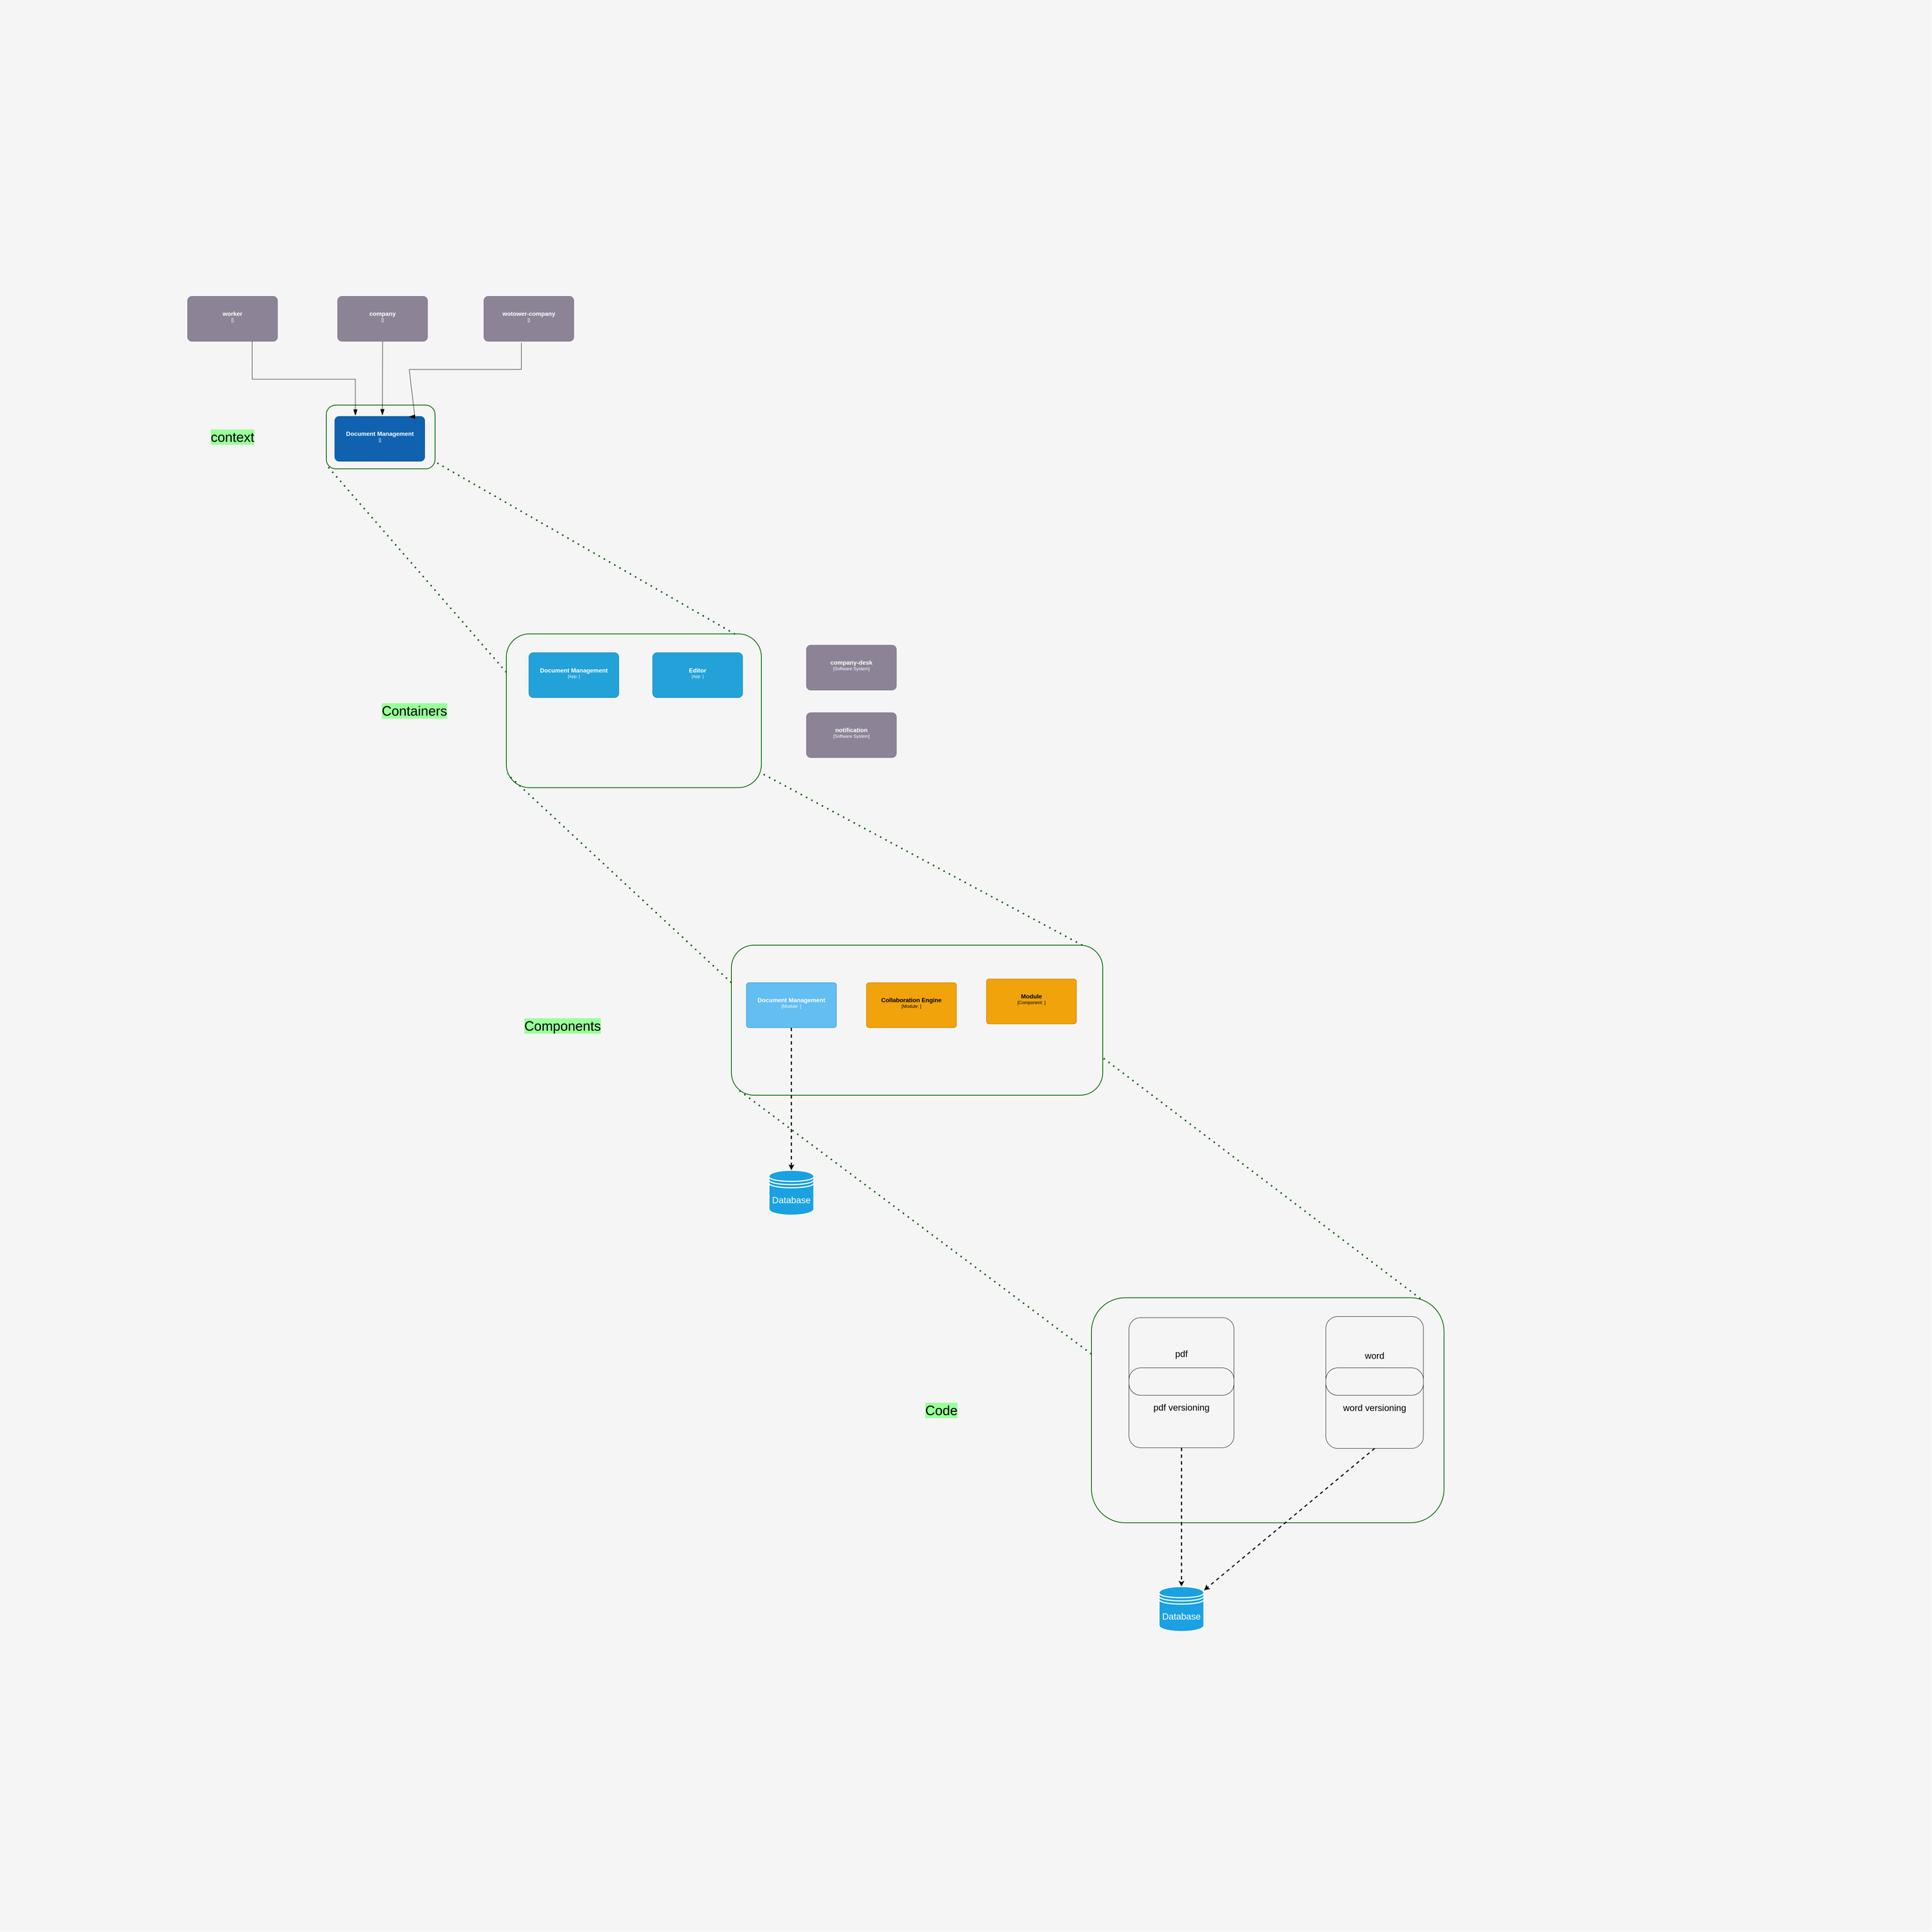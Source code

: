 <mxfile>
    <diagram id="qfb21_37Zz0TctBcXwB3" name="C4 Model">
        <mxGraphModel dx="1535" dy="1619" grid="1" gridSize="10" guides="1" tooltips="1" connect="1" arrows="1" fold="1" page="1" pageScale="1" pageWidth="850" pageHeight="1100" math="0" shadow="0">
            <root>
                <mxCell id="0"/>
                <mxCell id="1" parent="0"/>
                <mxCell id="128" value="" style="whiteSpace=wrap;html=1;aspect=fixed;strokeColor=none;strokeWidth=2;fontSize=18;fillColor=#f5f5f5;fontColor=#333333;" parent="1" vertex="1">
                    <mxGeometry x="-520" y="-890" width="5150" height="5150" as="geometry"/>
                </mxCell>
                <mxCell id="Rip8dyIs9DOdPSlnqDAR-320" value="" style="rounded=1;whiteSpace=wrap;html=1;strokeColor=#006600;fillColor=none;strokeWidth=2;" parent="1" vertex="1">
                    <mxGeometry x="350" y="190" width="290" height="170" as="geometry"/>
                </mxCell>
                <mxCell id="Rip8dyIs9DOdPSlnqDAR-321" value="" style="endArrow=none;dashed=1;html=1;dashPattern=1 3;strokeWidth=4;fontSize=18;entryX=0;entryY=0.938;entryDx=0;entryDy=0;entryPerimeter=0;fillColor=#008a00;strokeColor=#005700;exitX=0;exitY=0.25;exitDx=0;exitDy=0;" parent="1" source="Rip8dyIs9DOdPSlnqDAR-323" target="Rip8dyIs9DOdPSlnqDAR-320" edge="1">
                    <mxGeometry width="50" height="50" relative="1" as="geometry">
                        <mxPoint x="140" y="740" as="sourcePoint"/>
                        <mxPoint x="230" y="720" as="targetPoint"/>
                    </mxGeometry>
                </mxCell>
                <mxCell id="Rip8dyIs9DOdPSlnqDAR-322" value="" style="endArrow=none;dashed=1;html=1;dashPattern=1 3;strokeWidth=4;fontSize=18;entryX=1.01;entryY=0.899;entryDx=0;entryDy=0;fillColor=#008a00;strokeColor=#005700;entryPerimeter=0;exitX=0.897;exitY=0.002;exitDx=0;exitDy=0;exitPerimeter=0;" parent="1" source="Rip8dyIs9DOdPSlnqDAR-323" target="Rip8dyIs9DOdPSlnqDAR-320" edge="1">
                    <mxGeometry width="50" height="50" relative="1" as="geometry">
                        <mxPoint x="1513" y="1231" as="sourcePoint"/>
                        <mxPoint x="284.4" y="510.48" as="targetPoint"/>
                    </mxGeometry>
                </mxCell>
                <mxCell id="Rip8dyIs9DOdPSlnqDAR-323" value="" style="rounded=1;whiteSpace=wrap;html=1;strokeColor=#006600;fillColor=none;strokeWidth=2;" parent="1" vertex="1">
                    <mxGeometry x="830" y="800" width="680" height="410" as="geometry"/>
                </mxCell>
                <mxCell id="Rip8dyIs9DOdPSlnqDAR-324" value="" style="rounded=1;whiteSpace=wrap;html=1;strokeColor=#006600;fillColor=none;strokeWidth=2;imageWidth=100;" parent="1" vertex="1">
                    <mxGeometry x="1430" y="1630" width="990" height="400" as="geometry"/>
                </mxCell>
                <mxCell id="Rip8dyIs9DOdPSlnqDAR-325" value="" style="endArrow=none;dashed=1;html=1;dashPattern=1 3;strokeWidth=4;fontSize=18;fillColor=#008a00;strokeColor=#005700;exitX=0;exitY=0.25;exitDx=0;exitDy=0;entryX=0.003;entryY=0.911;entryDx=0;entryDy=0;entryPerimeter=0;" parent="1" source="Rip8dyIs9DOdPSlnqDAR-324" target="Rip8dyIs9DOdPSlnqDAR-323" edge="1">
                    <mxGeometry width="50" height="50" relative="1" as="geometry">
                        <mxPoint x="626.3" y="2024.1" as="sourcePoint"/>
                        <mxPoint x="630" y="1570" as="targetPoint"/>
                    </mxGeometry>
                </mxCell>
                <mxCell id="Rip8dyIs9DOdPSlnqDAR-326" value="&lt;font style=&quot;font-size: 24px;&quot;&gt;Database&lt;/font&gt;" style="shape=datastore;whiteSpace=wrap;html=1;strokeColor=#FFFFFF;strokeWidth=3;fontSize=24;fontColor=#ffffff;fillColor=#1ba1e2;" parent="1" vertex="1">
                    <mxGeometry x="1530" y="2230" width="120" height="120" as="geometry"/>
                </mxCell>
                <mxCell id="Rip8dyIs9DOdPSlnqDAR-327" value="" style="endArrow=classic;html=1;dashed=1;strokeColor=#000000;strokeWidth=3;fontSize=24;fontColor=#000000;entryX=0.5;entryY=0;entryDx=0;entryDy=0;" parent="1" source="Rip8dyIs9DOdPSlnqDAR-347" target="Rip8dyIs9DOdPSlnqDAR-326" edge="1">
                    <mxGeometry width="50" height="50" relative="1" as="geometry">
                        <mxPoint x="1475" y="2710" as="sourcePoint"/>
                        <mxPoint x="1500.0" y="3147.68" as="targetPoint"/>
                    </mxGeometry>
                </mxCell>
                <mxCell id="Rip8dyIs9DOdPSlnqDAR-328" value="&lt;font style=&quot;background-color: rgb(153, 255, 153); font-size: 36px;&quot;&gt;context&lt;/font&gt;" style="text;html=1;strokeColor=none;fillColor=none;align=center;verticalAlign=middle;whiteSpace=wrap;rounded=0;strokeWidth=3;fontSize=24;fontColor=#000000;" parent="1" vertex="1">
                    <mxGeometry x="70" y="260" width="60" height="30" as="geometry"/>
                </mxCell>
                <mxCell id="Rip8dyIs9DOdPSlnqDAR-329" value="&lt;font style=&quot;background-color: rgb(153, 255, 153); font-size: 36px;&quot;&gt;Components&lt;/font&gt;" style="text;html=1;strokeColor=none;fillColor=none;align=center;verticalAlign=middle;whiteSpace=wrap;rounded=0;strokeWidth=3;fontSize=24;fontColor=#000000;" parent="1" vertex="1">
                    <mxGeometry x="950" y="1830" width="60" height="30" as="geometry"/>
                </mxCell>
                <mxCell id="Rip8dyIs9DOdPSlnqDAR-330" value="&lt;font style=&quot;background-color: rgb(153, 255, 153); font-size: 36px;&quot;&gt;Code&lt;/font&gt;" style="text;html=1;strokeColor=none;fillColor=none;align=center;verticalAlign=middle;whiteSpace=wrap;rounded=0;strokeWidth=3;fontSize=24;fontColor=#000000;" parent="1" vertex="1">
                    <mxGeometry x="1960" y="2855" width="60" height="30" as="geometry"/>
                </mxCell>
                <mxCell id="Rip8dyIs9DOdPSlnqDAR-331" value="" style="rounded=1;whiteSpace=wrap;html=1;strokeColor=#006600;fillColor=none;strokeWidth=2;" parent="1" vertex="1">
                    <mxGeometry x="2390" y="2570" width="940" height="600" as="geometry"/>
                </mxCell>
                <mxCell id="Rip8dyIs9DOdPSlnqDAR-332" value="" style="endArrow=none;dashed=1;html=1;dashPattern=1 3;strokeWidth=4;fontSize=18;fillColor=#008a00;strokeColor=#005700;exitX=0;exitY=0.25;exitDx=0;exitDy=0;entryX=0.017;entryY=0.961;entryDx=0;entryDy=0;entryPerimeter=0;" parent="1" source="Rip8dyIs9DOdPSlnqDAR-331" target="Rip8dyIs9DOdPSlnqDAR-324" edge="1">
                    <mxGeometry width="50" height="50" relative="1" as="geometry">
                        <mxPoint x="1805.02" y="3456.9" as="sourcePoint"/>
                        <mxPoint x="1690.0" y="3083.44" as="targetPoint"/>
                    </mxGeometry>
                </mxCell>
                <mxCell id="Rip8dyIs9DOdPSlnqDAR-333" value="" style="endArrow=none;dashed=1;html=1;dashPattern=1 3;strokeWidth=4;fontSize=18;entryX=1;entryY=0.75;entryDx=0;entryDy=0;fillColor=#008a00;strokeColor=#005700;exitX=0.933;exitY=0.004;exitDx=0;exitDy=0;exitPerimeter=0;" parent="1" source="Rip8dyIs9DOdPSlnqDAR-331" target="Rip8dyIs9DOdPSlnqDAR-324" edge="1">
                    <mxGeometry width="50" height="50" relative="1" as="geometry">
                        <mxPoint x="2705.02" y="3456.9" as="sourcePoint"/>
                        <mxPoint x="2789.84" y="3050.0" as="targetPoint"/>
                    </mxGeometry>
                </mxCell>
                <mxCell id="Rip8dyIs9DOdPSlnqDAR-334" value="&lt;font style=&quot;&quot;&gt;&lt;font style=&quot;font-size: 24px;&quot; color=&quot;#000000&quot;&gt;pdf&lt;br&gt;&lt;/font&gt;&lt;br&gt;&lt;/font&gt;" style="rounded=1;whiteSpace=wrap;html=1;strokeColor=#000000;fillColor=none;fontColor=#ffffff;" parent="1" vertex="1">
                    <mxGeometry x="2490" y="2623" width="280" height="207" as="geometry"/>
                </mxCell>
                <mxCell id="Rip8dyIs9DOdPSlnqDAR-335" value="&lt;font style=&quot;&quot;&gt;&lt;font style=&quot;font-size: 24px;&quot; color=&quot;#000000&quot;&gt;word&lt;/font&gt;&lt;br&gt;&lt;/font&gt;" style="rounded=1;whiteSpace=wrap;html=1;strokeColor=#000000;fillColor=none;fontColor=#ffffff;" parent="1" vertex="1">
                    <mxGeometry x="3015" y="2620" width="260" height="210" as="geometry"/>
                </mxCell>
                <mxCell id="Rip8dyIs9DOdPSlnqDAR-336" value="&lt;font color=&quot;#000000&quot; style=&quot;font-size: 24px;&quot;&gt;pdf versioning&lt;/font&gt;" style="rounded=1;whiteSpace=wrap;html=1;strokeColor=#000000;fillColor=none;fontColor=#ffffff;" parent="1" vertex="1">
                    <mxGeometry x="2490" y="2756.76" width="280" height="213.24" as="geometry"/>
                </mxCell>
                <mxCell id="Rip8dyIs9DOdPSlnqDAR-337" value="&lt;font color=&quot;#000000&quot; style=&quot;font-size: 24px;&quot;&gt;word versioning&lt;/font&gt;" style="rounded=1;whiteSpace=wrap;html=1;strokeColor=#000000;fillColor=none;fontColor=#ffffff;" parent="1" vertex="1">
                    <mxGeometry x="3015" y="2756.76" width="260" height="215" as="geometry"/>
                </mxCell>
                <mxCell id="Rip8dyIs9DOdPSlnqDAR-338" value="" style="endArrow=classic;html=1;dashed=1;strokeColor=#000000;strokeWidth=3;fontSize=24;fontColor=#000000;exitX=0.5;exitY=1;exitDx=0;exitDy=0;" parent="1" source="Rip8dyIs9DOdPSlnqDAR-337" target="Rip8dyIs9DOdPSlnqDAR-350" edge="1">
                    <mxGeometry width="50" height="50" relative="1" as="geometry">
                        <mxPoint x="1336.3" y="2437.84" as="sourcePoint"/>
                        <mxPoint x="2508.44" y="3610" as="targetPoint"/>
                    </mxGeometry>
                </mxCell>
                <mxCell id="Rip8dyIs9DOdPSlnqDAR-339" value="" style="endArrow=classic;html=1;dashed=1;strokeColor=#000000;strokeWidth=3;fontSize=24;fontColor=#000000;entryX=0.5;entryY=0;entryDx=0;entryDy=0;" parent="1" source="Rip8dyIs9DOdPSlnqDAR-336" target="Rip8dyIs9DOdPSlnqDAR-350" edge="1">
                    <mxGeometry width="50" height="50" relative="1" as="geometry">
                        <mxPoint x="2878.8" y="2897.84" as="sourcePoint"/>
                        <mxPoint x="2370" y="3620" as="targetPoint"/>
                    </mxGeometry>
                </mxCell>
                <mxCell id="Rip8dyIs9DOdPSlnqDAR-340" value="" style="endArrow=none;dashed=1;html=1;dashPattern=1 3;strokeWidth=4;fontSize=18;fillColor=#008a00;strokeColor=#005700;exitX=0.945;exitY=0;exitDx=0;exitDy=0;exitPerimeter=0;entryX=0.998;entryY=0.904;entryDx=0;entryDy=0;entryPerimeter=0;" parent="1" source="Rip8dyIs9DOdPSlnqDAR-324" target="Rip8dyIs9DOdPSlnqDAR-323" edge="1">
                    <mxGeometry width="50" height="50" relative="1" as="geometry">
                        <mxPoint x="1526.3" y="2024.1" as="sourcePoint"/>
                        <mxPoint x="1060" y="1513.157" as="targetPoint"/>
                    </mxGeometry>
                </mxCell>
                <object placeholders="1" c4Name="Document Management" c4Type="" c4Description="" label="&lt;font style=&quot;font-size: 16px&quot;&gt;&lt;b&gt;%c4Name%&lt;/b&gt;&lt;/font&gt;&lt;div&gt;[%c4Type%]&lt;/div&gt;&lt;br&gt;&lt;div&gt;&lt;font style=&quot;font-size: 11px&quot;&gt;&lt;font color=&quot;#cccccc&quot;&gt;%c4Description%&lt;/font&gt;&lt;/div&gt;" id="Rip8dyIs9DOdPSlnqDAR-341">
                    <mxCell style="rounded=1;whiteSpace=wrap;html=1;labelBackgroundColor=none;fillColor=#1061B0;fontColor=#ffffff;align=center;arcSize=10;strokeColor=#0D5091;metaEdit=1;resizable=0;points=[[0.25,0,0],[0.5,0,0],[0.75,0,0],[1,0.25,0],[1,0.5,0],[1,0.75,0],[0.75,1,0],[0.5,1,0],[0.25,1,0],[0,0.75,0],[0,0.5,0],[0,0.25,0]];" parent="1" vertex="1">
                        <mxGeometry x="372.5" y="220" width="240" height="120" as="geometry"/>
                    </mxCell>
                </object>
                <object placeholders="1" c4Type="Relationship" id="Rip8dyIs9DOdPSlnqDAR-342">
                    <mxCell style="endArrow=blockThin;html=1;fontSize=10;fontColor=#404040;strokeWidth=1;endFill=1;strokeColor=#000000;elbow=vertical;metaEdit=1;endSize=14;startSize=14;jumpStyle=arc;jumpSize=16;rounded=0;edgeStyle=orthogonalEdgeStyle;entryX=0.529;entryY=-0.022;entryDx=0;entryDy=0;entryPerimeter=0;" parent="1" source="Rip8dyIs9DOdPSlnqDAR-352" target="Rip8dyIs9DOdPSlnqDAR-341" edge="1">
                        <mxGeometry width="240" relative="1" as="geometry">
                            <mxPoint x="500" y="70" as="sourcePoint"/>
                            <mxPoint x="500" y="320" as="targetPoint"/>
                        </mxGeometry>
                    </mxCell>
                </object>
                <object placeholders="1" c4Name="Document Management" c4Type="App" c4Technology="" c4Description="" label="&lt;font style=&quot;font-size: 16px&quot;&gt;&lt;b&gt;%c4Name%&lt;/b&gt;&lt;/font&gt;&lt;div&gt;[%c4Type%: %c4Technology%]&lt;/div&gt;&lt;br&gt;&lt;div&gt;&lt;font style=&quot;font-size: 11px&quot;&gt;&lt;font color=&quot;#E6E6E6&quot;&gt;%c4Description%&lt;/font&gt;&lt;/div&gt;" id="Rip8dyIs9DOdPSlnqDAR-343">
                    <mxCell style="rounded=1;whiteSpace=wrap;html=1;fontSize=11;labelBackgroundColor=none;fillColor=#23A2D9;fontColor=#ffffff;align=center;arcSize=10;strokeColor=#0E7DAD;metaEdit=1;resizable=0;points=[[0.25,0,0],[0.5,0,0],[0.75,0,0],[1,0.25,0],[1,0.5,0],[1,0.75,0],[0.75,1,0],[0.5,1,0],[0.25,1,0],[0,0.75,0],[0,0.5,0],[0,0.25,0]];" parent="1" vertex="1">
                        <mxGeometry x="890" y="850" width="240" height="120" as="geometry"/>
                    </mxCell>
                </object>
                <object placeholders="1" c4Name="Editor" c4Type="App" c4Technology="" c4Description="" label="&lt;font style=&quot;font-size: 16px&quot;&gt;&lt;b&gt;%c4Name%&lt;/b&gt;&lt;/font&gt;&lt;div&gt;[%c4Type%: %c4Technology%]&lt;/div&gt;&lt;br&gt;&lt;div&gt;&lt;font style=&quot;font-size: 11px&quot;&gt;&lt;font color=&quot;#E6E6E6&quot;&gt;%c4Description%&lt;/font&gt;&lt;/div&gt;" id="Rip8dyIs9DOdPSlnqDAR-344">
                    <mxCell style="rounded=1;whiteSpace=wrap;html=1;fontSize=11;labelBackgroundColor=none;fillColor=#23A2D9;fontColor=#ffffff;align=center;arcSize=10;strokeColor=#0E7DAD;metaEdit=1;resizable=0;points=[[0.25,0,0],[0.5,0,0],[0.75,0,0],[1,0.25,0],[1,0.5,0],[1,0.75,0],[0.75,1,0],[0.5,1,0],[0.25,1,0],[0,0.75,0],[0,0.5,0],[0,0.25,0]];" parent="1" vertex="1">
                        <mxGeometry x="1220" y="850" width="240" height="120" as="geometry"/>
                    </mxCell>
                </object>
                <object placeholders="1" c4Name="company-desk" c4Type="Software System" c4Description="" label="&lt;font style=&quot;font-size: 16px&quot;&gt;&lt;b&gt;%c4Name%&lt;/b&gt;&lt;/font&gt;&lt;div&gt;[%c4Type%]&lt;/div&gt;&lt;br&gt;&lt;div&gt;&lt;font style=&quot;font-size: 11px&quot;&gt;&lt;font color=&quot;#cccccc&quot;&gt;%c4Description%&lt;/font&gt;&lt;/div&gt;" id="Rip8dyIs9DOdPSlnqDAR-345">
                    <mxCell style="rounded=1;whiteSpace=wrap;html=1;labelBackgroundColor=none;fillColor=#8C8496;fontColor=#ffffff;align=center;arcSize=10;strokeColor=#736782;metaEdit=1;resizable=0;points=[[0.25,0,0],[0.5,0,0],[0.75,0,0],[1,0.25,0],[1,0.5,0],[1,0.75,0],[0.75,1,0],[0.5,1,0],[0.25,1,0],[0,0.75,0],[0,0.5,0],[0,0.25,0]];" parent="1" vertex="1">
                        <mxGeometry x="1630" y="830" width="240" height="120" as="geometry"/>
                    </mxCell>
                </object>
                <object placeholders="1" c4Name="notification" c4Type="Software System" c4Description="" label="&lt;font style=&quot;font-size: 16px&quot;&gt;&lt;b&gt;%c4Name%&lt;/b&gt;&lt;/font&gt;&lt;div&gt;[%c4Type%]&lt;/div&gt;&lt;br&gt;&lt;div&gt;&lt;font style=&quot;font-size: 11px&quot;&gt;&lt;font color=&quot;#cccccc&quot;&gt;%c4Description%&lt;/font&gt;&lt;/div&gt;" id="Rip8dyIs9DOdPSlnqDAR-346">
                    <mxCell style="rounded=1;whiteSpace=wrap;html=1;labelBackgroundColor=none;fillColor=#8C8496;fontColor=#ffffff;align=center;arcSize=10;strokeColor=#736782;metaEdit=1;resizable=0;points=[[0.25,0,0],[0.5,0,0],[0.75,0,0],[1,0.25,0],[1,0.5,0],[1,0.75,0],[0.75,1,0],[0.5,1,0],[0.25,1,0],[0,0.75,0],[0,0.5,0],[0,0.25,0]];" parent="1" vertex="1">
                        <mxGeometry x="1630" y="1010" width="240" height="120" as="geometry"/>
                    </mxCell>
                </object>
                <object placeholders="1" c4Name="Document Management" c4Type="Module" c4Technology="" c4Description="" label="&lt;font style=&quot;font-size: 16px&quot;&gt;&lt;b&gt;%c4Name%&lt;/b&gt;&lt;/font&gt;&lt;div&gt;[%c4Type%: %c4Technology%]&lt;/div&gt;&lt;br&gt;&lt;div&gt;&lt;font style=&quot;font-size: 11px&quot;&gt;%c4Description%&lt;/font&gt;&lt;/div&gt;" id="Rip8dyIs9DOdPSlnqDAR-347">
                    <mxCell style="rounded=1;whiteSpace=wrap;html=1;labelBackgroundColor=none;fillColor=#63BEF2;fontColor=#ffffff;align=center;arcSize=6;strokeColor=#2086C9;metaEdit=1;resizable=0;points=[[0.25,0,0],[0.5,0,0],[0.75,0,0],[1,0.25,0],[1,0.5,0],[1,0.75,0],[0.75,1,0],[0.5,1,0],[0.25,1,0],[0,0.75,0],[0,0.5,0],[0,0.25,0]];imageWidth=24;" parent="1" vertex="1">
                        <mxGeometry x="1470" y="1730" width="240" height="120" as="geometry"/>
                    </mxCell>
                </object>
                <object placeholders="1" c4Name="Collaboration Engine" c4Type="Module" c4Technology="" c4Description="" label="&lt;font style=&quot;font-size: 16px&quot;&gt;&lt;b&gt;%c4Name%&lt;/b&gt;&lt;/font&gt;&lt;div&gt;[%c4Type%: %c4Technology%]&lt;/div&gt;&lt;br&gt;&lt;div&gt;&lt;font style=&quot;font-size: 11px&quot;&gt;%c4Description%&lt;/font&gt;&lt;/div&gt;" id="Rip8dyIs9DOdPSlnqDAR-348">
                    <mxCell style="rounded=1;whiteSpace=wrap;html=1;labelBackgroundColor=none;fillColor=#f0a30a;align=center;arcSize=6;strokeColor=#BD7000;metaEdit=1;resizable=0;points=[[0.25,0,0],[0.5,0,0],[0.75,0,0],[1,0.25,0],[1,0.5,0],[1,0.75,0],[0.75,1,0],[0.5,1,0],[0.25,1,0],[0,0.75,0],[0,0.5,0],[0,0.25,0]];imageWidth=24;fontColor=#000000;" parent="1" vertex="1">
                        <mxGeometry x="1790" y="1730" width="240" height="120" as="geometry"/>
                    </mxCell>
                </object>
                <object placeholders="1" c4Name="Module" c4Type="Component" c4Technology="" c4Description="" label="&lt;font style=&quot;font-size: 16px&quot;&gt;&lt;b&gt;%c4Name%&lt;/b&gt;&lt;/font&gt;&lt;div&gt;[%c4Type%: %c4Technology%]&lt;/div&gt;&lt;br&gt;&lt;div&gt;&lt;font style=&quot;font-size: 11px&quot;&gt;%c4Description%&lt;/font&gt;&lt;/div&gt;" id="Rip8dyIs9DOdPSlnqDAR-349">
                    <mxCell style="rounded=1;whiteSpace=wrap;html=1;labelBackgroundColor=none;fillColor=#f0a30a;align=center;arcSize=6;strokeColor=#BD7000;metaEdit=1;resizable=0;points=[[0.25,0,0],[0.5,0,0],[0.75,0,0],[1,0.25,0],[1,0.5,0],[1,0.75,0],[0.75,1,0],[0.5,1,0],[0.25,1,0],[0,0.75,0],[0,0.5,0],[0,0.25,0]];imageWidth=100;fontColor=#000000;" parent="1" vertex="1">
                        <mxGeometry x="2110" y="1720" width="240" height="120" as="geometry"/>
                    </mxCell>
                </object>
                <mxCell id="Rip8dyIs9DOdPSlnqDAR-350" value="&lt;font style=&quot;font-size: 24px;&quot;&gt;Database&lt;/font&gt;" style="shape=datastore;whiteSpace=wrap;html=1;strokeColor=#FFFFFF;strokeWidth=3;fontSize=24;fontColor=#ffffff;fillColor=#1ba1e2;" parent="1" vertex="1">
                    <mxGeometry x="2570" y="3340" width="120" height="120" as="geometry"/>
                </mxCell>
                <mxCell id="Rip8dyIs9DOdPSlnqDAR-351" value="&lt;font style=&quot;background-color: rgb(153, 255, 153); font-size: 36px;&quot;&gt;Containers&lt;/font&gt;" style="text;html=1;strokeColor=none;fillColor=none;align=center;verticalAlign=middle;whiteSpace=wrap;rounded=0;strokeWidth=3;fontSize=36;fontColor=#000000;" parent="1" vertex="1">
                    <mxGeometry x="555" y="935" width="60" height="140" as="geometry"/>
                </mxCell>
                <object placeholders="1" c4Name="company" c4Type="" c4Description="" label="&lt;font style=&quot;font-size: 16px&quot;&gt;&lt;b&gt;%c4Name%&lt;/b&gt;&lt;/font&gt;&lt;div&gt;[%c4Type%]&lt;/div&gt;&lt;br&gt;&lt;div&gt;&lt;font style=&quot;font-size: 11px&quot;&gt;&lt;font color=&quot;#cccccc&quot;&gt;%c4Description%&lt;/font&gt;&lt;/div&gt;" id="Rip8dyIs9DOdPSlnqDAR-352">
                    <mxCell style="rounded=1;whiteSpace=wrap;html=1;labelBackgroundColor=none;fillColor=#8C8496;fontColor=#ffffff;align=center;arcSize=10;strokeColor=#736782;metaEdit=1;resizable=0;points=[[0.25,0,0],[0.5,0,0],[0.75,0,0],[1,0.25,0],[1,0.5,0],[1,0.75,0],[0.75,1,0],[0.5,1,0],[0.25,1,0],[0,0.75,0],[0,0.5,0],[0,0.25,0]];" parent="1" vertex="1">
                        <mxGeometry x="380" y="-100" width="240" height="120" as="geometry"/>
                    </mxCell>
                </object>
                <object placeholders="1" c4Name="wotower-company" c4Type="" c4Description="" label="&lt;font style=&quot;font-size: 16px&quot;&gt;&lt;b&gt;%c4Name%&lt;/b&gt;&lt;/font&gt;&lt;div&gt;[%c4Type%]&lt;/div&gt;&lt;br&gt;&lt;div&gt;&lt;font style=&quot;font-size: 11px&quot;&gt;&lt;font color=&quot;#cccccc&quot;&gt;%c4Description%&lt;/font&gt;&lt;/div&gt;" id="Rip8dyIs9DOdPSlnqDAR-353">
                    <mxCell style="rounded=1;whiteSpace=wrap;html=1;labelBackgroundColor=none;fillColor=#8C8496;fontColor=#ffffff;align=center;arcSize=10;strokeColor=#736782;metaEdit=1;resizable=0;points=[[0.25,0,0],[0.5,0,0],[0.75,0,0],[1,0.25,0],[1,0.5,0],[1,0.75,0],[0.75,1,0],[0.5,1,0],[0.25,1,0],[0,0.75,0],[0,0.5,0],[0,0.25,0]];" parent="1" vertex="1">
                        <mxGeometry x="770" y="-100" width="240" height="120" as="geometry"/>
                    </mxCell>
                </object>
                <object placeholders="1" c4Name="worker" c4Type="" c4Description="" label="&lt;font style=&quot;font-size: 16px&quot;&gt;&lt;b&gt;%c4Name%&lt;/b&gt;&lt;/font&gt;&lt;div&gt;[%c4Type%]&lt;/div&gt;&lt;br&gt;&lt;div&gt;&lt;font style=&quot;font-size: 11px&quot;&gt;&lt;font color=&quot;#cccccc&quot;&gt;%c4Description%&lt;/font&gt;&lt;/div&gt;" id="Rip8dyIs9DOdPSlnqDAR-354">
                    <mxCell style="rounded=1;whiteSpace=wrap;html=1;labelBackgroundColor=none;fillColor=#8C8496;fontColor=#ffffff;align=center;arcSize=10;strokeColor=#736782;metaEdit=1;resizable=0;points=[[0.25,0,0],[0.5,0,0],[0.75,0,0],[1,0.25,0],[1,0.5,0],[1,0.75,0],[0.75,1,0],[0.5,1,0],[0.25,1,0],[0,0.75,0],[0,0.5,0],[0,0.25,0]];" parent="1" vertex="1">
                        <mxGeometry x="-20" y="-100" width="240" height="120" as="geometry"/>
                    </mxCell>
                </object>
                <object placeholders="1" c4Type="Relationship" id="Rip8dyIs9DOdPSlnqDAR-355">
                    <mxCell style="endArrow=blockThin;html=1;fontSize=10;fontColor=#404040;strokeWidth=1;endFill=1;strokeColor=#000000;elbow=vertical;metaEdit=1;endSize=14;startSize=14;jumpStyle=arc;jumpSize=16;rounded=0;edgeStyle=orthogonalEdgeStyle;entryX=0.529;entryY=-0.022;entryDx=0;entryDy=0;entryPerimeter=0;exitX=0.718;exitY=0.991;exitDx=0;exitDy=0;exitPerimeter=0;" parent="1" source="Rip8dyIs9DOdPSlnqDAR-354" edge="1">
                        <mxGeometry width="240" relative="1" as="geometry">
                            <mxPoint x="152.68" y="37" as="sourcePoint"/>
                            <mxPoint x="427.5" y="218" as="targetPoint"/>
                            <Array as="points">
                                <mxPoint x="152" y="121"/>
                                <mxPoint x="427" y="121"/>
                            </Array>
                        </mxGeometry>
                    </mxCell>
                </object>
                <object placeholders="1" c4Type="Relationship" id="Rip8dyIs9DOdPSlnqDAR-356">
                    <mxCell style="endArrow=blockThin;html=1;fontSize=10;fontColor=#404040;strokeWidth=1;endFill=1;strokeColor=#000000;elbow=vertical;metaEdit=1;endSize=14;startSize=14;jumpStyle=arc;jumpSize=16;rounded=0;edgeStyle=orthogonalEdgeStyle;entryX=0.529;entryY=-0.022;entryDx=0;entryDy=0;entryPerimeter=0;" parent="1" edge="1">
                        <mxGeometry width="240" relative="1" as="geometry">
                            <mxPoint x="870" y="24" as="sourcePoint"/>
                            <mxPoint x="570" y="221" as="targetPoint"/>
                            <Array as="points">
                                <mxPoint x="571" y="95"/>
                                <mxPoint x="571" y="221"/>
                            </Array>
                        </mxGeometry>
                    </mxCell>
                </object>
            </root>
        </mxGraphModel>
    </diagram>
    <diagram id="sYhRZpzwREg8PbukYBtA" name="ERD">
        <mxGraphModel dx="1535" dy="519" grid="1" gridSize="10" guides="1" tooltips="1" connect="1" arrows="1" fold="1" page="1" pageScale="1" pageWidth="850" pageHeight="1100" math="0" shadow="0">
            <root>
                <mxCell id="0"/>
                <mxCell id="1" parent="0"/>
                <mxCell id="Nc35lt83uD-LeABfVbPa-222" value="documents" style="shape=table;startSize=30;container=1;collapsible=1;childLayout=tableLayout;fixedRows=1;rowLines=0;fontStyle=1;align=center;resizeLast=1;" parent="1" vertex="1">
                    <mxGeometry x="300" y="860" width="240" height="480" as="geometry">
                        <mxRectangle x="340" y="580" width="110" height="30" as="alternateBounds"/>
                    </mxGeometry>
                </mxCell>
                <mxCell id="Nc35lt83uD-LeABfVbPa-223" value="" style="shape=tableRow;horizontal=0;startSize=0;swimlaneHead=0;swimlaneBody=0;fillColor=none;collapsible=0;dropTarget=0;points=[[0,0.5],[1,0.5]];portConstraint=eastwest;top=0;left=0;right=0;bottom=0;" parent="Nc35lt83uD-LeABfVbPa-222" vertex="1">
                    <mxGeometry y="30" width="240" height="30" as="geometry"/>
                </mxCell>
                <mxCell id="Nc35lt83uD-LeABfVbPa-224" value="PK" style="shape=partialRectangle;connectable=0;fillColor=none;top=0;left=0;bottom=0;right=0;editable=1;overflow=hidden;" parent="Nc35lt83uD-LeABfVbPa-223" vertex="1">
                    <mxGeometry width="30" height="30" as="geometry">
                        <mxRectangle width="30" height="30" as="alternateBounds"/>
                    </mxGeometry>
                </mxCell>
                <mxCell id="Nc35lt83uD-LeABfVbPa-225" value="document_id: uuid" style="shape=partialRectangle;connectable=0;fillColor=none;top=0;left=0;bottom=0;right=0;align=left;spacingLeft=6;overflow=hidden;strokeColor=default;" parent="Nc35lt83uD-LeABfVbPa-223" vertex="1">
                    <mxGeometry x="30" width="210" height="30" as="geometry">
                        <mxRectangle width="210" height="30" as="alternateBounds"/>
                    </mxGeometry>
                </mxCell>
                <mxCell id="Nc35lt83uD-LeABfVbPa-226" style="shape=tableRow;horizontal=0;startSize=0;swimlaneHead=0;swimlaneBody=0;fillColor=none;collapsible=0;dropTarget=0;points=[[0,0.5],[1,0.5]];portConstraint=eastwest;top=0;left=0;right=0;bottom=0;" parent="Nc35lt83uD-LeABfVbPa-222" vertex="1">
                    <mxGeometry y="60" width="240" height="30" as="geometry"/>
                </mxCell>
                <mxCell id="Nc35lt83uD-LeABfVbPa-227" value="" style="shape=partialRectangle;connectable=0;fillColor=none;top=0;left=0;bottom=0;right=0;editable=1;overflow=hidden;" parent="Nc35lt83uD-LeABfVbPa-226" vertex="1">
                    <mxGeometry width="30" height="30" as="geometry">
                        <mxRectangle width="30" height="30" as="alternateBounds"/>
                    </mxGeometry>
                </mxCell>
                <mxCell id="Nc35lt83uD-LeABfVbPa-228" value="title: varchar" style="shape=partialRectangle;connectable=0;fillColor=none;top=0;left=0;bottom=0;right=0;align=left;spacingLeft=6;overflow=hidden;" parent="Nc35lt83uD-LeABfVbPa-226" vertex="1">
                    <mxGeometry x="30" width="210" height="30" as="geometry">
                        <mxRectangle width="210" height="30" as="alternateBounds"/>
                    </mxGeometry>
                </mxCell>
                <mxCell id="Nc35lt83uD-LeABfVbPa-229" value="" style="shape=tableRow;horizontal=0;startSize=0;swimlaneHead=0;swimlaneBody=0;fillColor=none;collapsible=0;dropTarget=0;points=[[0,0.5],[1,0.5]];portConstraint=eastwest;top=0;left=0;right=0;bottom=0;" parent="Nc35lt83uD-LeABfVbPa-222" vertex="1">
                    <mxGeometry y="90" width="240" height="30" as="geometry"/>
                </mxCell>
                <mxCell id="Nc35lt83uD-LeABfVbPa-230" value="" style="shape=partialRectangle;connectable=0;fillColor=none;top=0;left=0;bottom=0;right=0;editable=1;overflow=hidden;" parent="Nc35lt83uD-LeABfVbPa-229" vertex="1">
                    <mxGeometry width="30" height="30" as="geometry">
                        <mxRectangle width="30" height="30" as="alternateBounds"/>
                    </mxGeometry>
                </mxCell>
                <mxCell id="Nc35lt83uD-LeABfVbPa-231" value="type: varchar" style="shape=partialRectangle;connectable=0;fillColor=none;top=0;left=0;bottom=0;right=0;align=left;spacingLeft=6;overflow=hidden;" parent="Nc35lt83uD-LeABfVbPa-229" vertex="1">
                    <mxGeometry x="30" width="210" height="30" as="geometry">
                        <mxRectangle width="210" height="30" as="alternateBounds"/>
                    </mxGeometry>
                </mxCell>
                <mxCell id="Nc35lt83uD-LeABfVbPa-232" style="shape=tableRow;horizontal=0;startSize=0;swimlaneHead=0;swimlaneBody=0;fillColor=none;collapsible=0;dropTarget=0;points=[[0,0.5],[1,0.5]];portConstraint=eastwest;top=0;left=0;right=0;bottom=0;" parent="Nc35lt83uD-LeABfVbPa-222" vertex="1">
                    <mxGeometry y="120" width="240" height="30" as="geometry"/>
                </mxCell>
                <mxCell id="Nc35lt83uD-LeABfVbPa-233" value="" style="shape=partialRectangle;connectable=0;fillColor=none;top=0;left=0;bottom=0;right=0;editable=1;overflow=hidden;" parent="Nc35lt83uD-LeABfVbPa-232" vertex="1">
                    <mxGeometry width="30" height="30" as="geometry">
                        <mxRectangle width="30" height="30" as="alternateBounds"/>
                    </mxGeometry>
                </mxCell>
                <mxCell id="Nc35lt83uD-LeABfVbPa-234" value="properties: json str" style="shape=partialRectangle;connectable=0;fillColor=none;top=0;left=0;bottom=0;right=0;align=left;spacingLeft=6;overflow=hidden;" parent="Nc35lt83uD-LeABfVbPa-232" vertex="1">
                    <mxGeometry x="30" width="210" height="30" as="geometry">
                        <mxRectangle width="210" height="30" as="alternateBounds"/>
                    </mxGeometry>
                </mxCell>
                <mxCell id="Nc35lt83uD-LeABfVbPa-235" style="shape=tableRow;horizontal=0;startSize=0;swimlaneHead=0;swimlaneBody=0;fillColor=none;collapsible=0;dropTarget=0;points=[[0,0.5],[1,0.5]];portConstraint=eastwest;top=0;left=0;right=0;bottom=0;" parent="Nc35lt83uD-LeABfVbPa-222" vertex="1">
                    <mxGeometry y="150" width="240" height="30" as="geometry"/>
                </mxCell>
                <mxCell id="Nc35lt83uD-LeABfVbPa-236" style="shape=partialRectangle;connectable=0;fillColor=none;top=0;left=0;bottom=0;right=0;editable=1;overflow=hidden;" parent="Nc35lt83uD-LeABfVbPa-235" vertex="1">
                    <mxGeometry width="30" height="30" as="geometry">
                        <mxRectangle width="30" height="30" as="alternateBounds"/>
                    </mxGeometry>
                </mxCell>
                <mxCell id="Nc35lt83uD-LeABfVbPa-237" value="origin: varchar" style="shape=partialRectangle;connectable=0;fillColor=none;top=0;left=0;bottom=0;right=0;align=left;spacingLeft=6;overflow=hidden;" parent="Nc35lt83uD-LeABfVbPa-235" vertex="1">
                    <mxGeometry x="30" width="210" height="30" as="geometry">
                        <mxRectangle width="210" height="30" as="alternateBounds"/>
                    </mxGeometry>
                </mxCell>
                <mxCell id="Nc35lt83uD-LeABfVbPa-238" style="shape=tableRow;horizontal=0;startSize=0;swimlaneHead=0;swimlaneBody=0;fillColor=none;collapsible=0;dropTarget=0;points=[[0,0.5],[1,0.5]];portConstraint=eastwest;top=0;left=0;right=0;bottom=0;" parent="Nc35lt83uD-LeABfVbPa-222" vertex="1">
                    <mxGeometry y="180" width="240" height="30" as="geometry"/>
                </mxCell>
                <mxCell id="Nc35lt83uD-LeABfVbPa-239" style="shape=partialRectangle;connectable=0;fillColor=none;top=0;left=0;bottom=0;right=0;editable=1;overflow=hidden;" parent="Nc35lt83uD-LeABfVbPa-238" vertex="1">
                    <mxGeometry width="30" height="30" as="geometry">
                        <mxRectangle width="30" height="30" as="alternateBounds"/>
                    </mxGeometry>
                </mxCell>
                <mxCell id="Nc35lt83uD-LeABfVbPa-240" value="company_id : uuid" style="shape=partialRectangle;connectable=0;fillColor=none;top=0;left=0;bottom=0;right=0;align=left;spacingLeft=6;overflow=hidden;" parent="Nc35lt83uD-LeABfVbPa-238" vertex="1">
                    <mxGeometry x="30" width="210" height="30" as="geometry">
                        <mxRectangle width="210" height="30" as="alternateBounds"/>
                    </mxGeometry>
                </mxCell>
                <mxCell id="Nc35lt83uD-LeABfVbPa-241" style="shape=tableRow;horizontal=0;startSize=0;swimlaneHead=0;swimlaneBody=0;fillColor=none;collapsible=0;dropTarget=0;points=[[0,0.5],[1,0.5]];portConstraint=eastwest;top=0;left=0;right=0;bottom=0;" parent="Nc35lt83uD-LeABfVbPa-222" vertex="1">
                    <mxGeometry y="210" width="240" height="30" as="geometry"/>
                </mxCell>
                <mxCell id="Nc35lt83uD-LeABfVbPa-242" style="shape=partialRectangle;connectable=0;fillColor=none;top=0;left=0;bottom=0;right=0;editable=1;overflow=hidden;" parent="Nc35lt83uD-LeABfVbPa-241" vertex="1">
                    <mxGeometry width="30" height="30" as="geometry">
                        <mxRectangle width="30" height="30" as="alternateBounds"/>
                    </mxGeometry>
                </mxCell>
                <mxCell id="Nc35lt83uD-LeABfVbPa-243" value="is_personal" style="shape=partialRectangle;connectable=0;fillColor=none;top=0;left=0;bottom=0;right=0;align=left;spacingLeft=6;overflow=hidden;" parent="Nc35lt83uD-LeABfVbPa-241" vertex="1">
                    <mxGeometry x="30" width="210" height="30" as="geometry">
                        <mxRectangle width="210" height="30" as="alternateBounds"/>
                    </mxGeometry>
                </mxCell>
                <mxCell id="Nc35lt83uD-LeABfVbPa-244" style="shape=tableRow;horizontal=0;startSize=0;swimlaneHead=0;swimlaneBody=0;fillColor=none;collapsible=0;dropTarget=0;points=[[0,0.5],[1,0.5]];portConstraint=eastwest;top=0;left=0;right=0;bottom=0;" parent="Nc35lt83uD-LeABfVbPa-222" vertex="1">
                    <mxGeometry y="240" width="240" height="30" as="geometry"/>
                </mxCell>
                <mxCell id="Nc35lt83uD-LeABfVbPa-245" style="shape=partialRectangle;connectable=0;fillColor=none;top=0;left=0;bottom=0;right=0;editable=1;overflow=hidden;" parent="Nc35lt83uD-LeABfVbPa-244" vertex="1">
                    <mxGeometry width="30" height="30" as="geometry">
                        <mxRectangle width="30" height="30" as="alternateBounds"/>
                    </mxGeometry>
                </mxCell>
                <mxCell id="Nc35lt83uD-LeABfVbPa-246" value="is_from_wowtower" style="shape=partialRectangle;connectable=0;fillColor=none;top=0;left=0;bottom=0;right=0;align=left;spacingLeft=6;overflow=hidden;" parent="Nc35lt83uD-LeABfVbPa-244" vertex="1">
                    <mxGeometry x="30" width="210" height="30" as="geometry">
                        <mxRectangle width="210" height="30" as="alternateBounds"/>
                    </mxGeometry>
                </mxCell>
                <mxCell id="Nc35lt83uD-LeABfVbPa-247" style="shape=tableRow;horizontal=0;startSize=0;swimlaneHead=0;swimlaneBody=0;fillColor=none;collapsible=0;dropTarget=0;points=[[0,0.5],[1,0.5]];portConstraint=eastwest;top=0;left=0;right=0;bottom=0;" parent="Nc35lt83uD-LeABfVbPa-222" vertex="1">
                    <mxGeometry y="270" width="240" height="30" as="geometry"/>
                </mxCell>
                <mxCell id="Nc35lt83uD-LeABfVbPa-248" style="shape=partialRectangle;connectable=0;fillColor=none;top=0;left=0;bottom=0;right=0;editable=1;overflow=hidden;" parent="Nc35lt83uD-LeABfVbPa-247" vertex="1">
                    <mxGeometry width="30" height="30" as="geometry">
                        <mxRectangle width="30" height="30" as="alternateBounds"/>
                    </mxGeometry>
                </mxCell>
                <mxCell id="Nc35lt83uD-LeABfVbPa-249" value="is_from_company" style="shape=partialRectangle;connectable=0;fillColor=none;top=0;left=0;bottom=0;right=0;align=left;spacingLeft=6;overflow=hidden;" parent="Nc35lt83uD-LeABfVbPa-247" vertex="1">
                    <mxGeometry x="30" width="210" height="30" as="geometry">
                        <mxRectangle width="210" height="30" as="alternateBounds"/>
                    </mxGeometry>
                </mxCell>
                <mxCell id="Nc35lt83uD-LeABfVbPa-250" style="shape=tableRow;horizontal=0;startSize=0;swimlaneHead=0;swimlaneBody=0;fillColor=none;collapsible=0;dropTarget=0;points=[[0,0.5],[1,0.5]];portConstraint=eastwest;top=0;left=0;right=0;bottom=0;" parent="Nc35lt83uD-LeABfVbPa-222" vertex="1">
                    <mxGeometry y="300" width="240" height="30" as="geometry"/>
                </mxCell>
                <mxCell id="Nc35lt83uD-LeABfVbPa-251" value="" style="shape=partialRectangle;connectable=0;fillColor=none;top=0;left=0;bottom=0;right=0;editable=1;overflow=hidden;" parent="Nc35lt83uD-LeABfVbPa-250" vertex="1">
                    <mxGeometry width="30" height="30" as="geometry">
                        <mxRectangle width="30" height="30" as="alternateBounds"/>
                    </mxGeometry>
                </mxCell>
                <mxCell id="Nc35lt83uD-LeABfVbPa-252" value="is_archived" style="shape=partialRectangle;connectable=0;fillColor=none;top=0;left=0;bottom=0;right=0;align=left;spacingLeft=6;overflow=hidden;" parent="Nc35lt83uD-LeABfVbPa-250" vertex="1">
                    <mxGeometry x="30" width="210" height="30" as="geometry">
                        <mxRectangle width="210" height="30" as="alternateBounds"/>
                    </mxGeometry>
                </mxCell>
                <mxCell id="Nc35lt83uD-LeABfVbPa-253" style="shape=tableRow;horizontal=0;startSize=0;swimlaneHead=0;swimlaneBody=0;fillColor=none;collapsible=0;dropTarget=0;points=[[0,0.5],[1,0.5]];portConstraint=eastwest;top=0;left=0;right=0;bottom=0;" parent="Nc35lt83uD-LeABfVbPa-222" vertex="1">
                    <mxGeometry y="330" width="240" height="30" as="geometry"/>
                </mxCell>
                <mxCell id="Nc35lt83uD-LeABfVbPa-254" value="" style="shape=partialRectangle;connectable=0;fillColor=none;top=0;left=0;bottom=0;right=0;editable=1;overflow=hidden;" parent="Nc35lt83uD-LeABfVbPa-253" vertex="1">
                    <mxGeometry width="30" height="30" as="geometry">
                        <mxRectangle width="30" height="30" as="alternateBounds"/>
                    </mxGeometry>
                </mxCell>
                <mxCell id="Nc35lt83uD-LeABfVbPa-255" value="archive_note" style="shape=partialRectangle;connectable=0;fillColor=none;top=0;left=0;bottom=0;right=0;align=left;spacingLeft=6;overflow=hidden;" parent="Nc35lt83uD-LeABfVbPa-253" vertex="1">
                    <mxGeometry x="30" width="210" height="30" as="geometry">
                        <mxRectangle width="210" height="30" as="alternateBounds"/>
                    </mxGeometry>
                </mxCell>
                <mxCell id="Nc35lt83uD-LeABfVbPa-256" style="shape=tableRow;horizontal=0;startSize=0;swimlaneHead=0;swimlaneBody=0;fillColor=none;collapsible=0;dropTarget=0;points=[[0,0.5],[1,0.5]];portConstraint=eastwest;top=0;left=0;right=0;bottom=0;" parent="Nc35lt83uD-LeABfVbPa-222" vertex="1">
                    <mxGeometry y="360" width="240" height="30" as="geometry"/>
                </mxCell>
                <mxCell id="Nc35lt83uD-LeABfVbPa-257" style="shape=partialRectangle;connectable=0;fillColor=none;top=0;left=0;bottom=0;right=0;editable=1;overflow=hidden;" parent="Nc35lt83uD-LeABfVbPa-256" vertex="1">
                    <mxGeometry width="30" height="30" as="geometry">
                        <mxRectangle width="30" height="30" as="alternateBounds"/>
                    </mxGeometry>
                </mxCell>
                <mxCell id="Nc35lt83uD-LeABfVbPa-258" value="archive_date" style="shape=partialRectangle;connectable=0;fillColor=none;top=0;left=0;bottom=0;right=0;align=left;spacingLeft=6;overflow=hidden;" parent="Nc35lt83uD-LeABfVbPa-256" vertex="1">
                    <mxGeometry x="30" width="210" height="30" as="geometry">
                        <mxRectangle width="210" height="30" as="alternateBounds"/>
                    </mxGeometry>
                </mxCell>
                <mxCell id="Nc35lt83uD-LeABfVbPa-259" style="shape=tableRow;horizontal=0;startSize=0;swimlaneHead=0;swimlaneBody=0;fillColor=none;collapsible=0;dropTarget=0;points=[[0,0.5],[1,0.5]];portConstraint=eastwest;top=0;left=0;right=0;bottom=0;" parent="Nc35lt83uD-LeABfVbPa-222" vertex="1">
                    <mxGeometry y="390" width="240" height="30" as="geometry"/>
                </mxCell>
                <mxCell id="Nc35lt83uD-LeABfVbPa-260" value="" style="shape=partialRectangle;connectable=0;fillColor=none;top=0;left=0;bottom=0;right=0;editable=1;overflow=hidden;" parent="Nc35lt83uD-LeABfVbPa-259" vertex="1">
                    <mxGeometry width="30" height="30" as="geometry">
                        <mxRectangle width="30" height="30" as="alternateBounds"/>
                    </mxGeometry>
                </mxCell>
                <mxCell id="Nc35lt83uD-LeABfVbPa-261" value="created_by: uuid" style="shape=partialRectangle;connectable=0;fillColor=none;top=0;left=0;bottom=0;right=0;align=left;spacingLeft=6;overflow=hidden;" parent="Nc35lt83uD-LeABfVbPa-259" vertex="1">
                    <mxGeometry x="30" width="210" height="30" as="geometry">
                        <mxRectangle width="210" height="30" as="alternateBounds"/>
                    </mxGeometry>
                </mxCell>
                <mxCell id="Nc35lt83uD-LeABfVbPa-262" style="shape=tableRow;horizontal=0;startSize=0;swimlaneHead=0;swimlaneBody=0;fillColor=none;collapsible=0;dropTarget=0;points=[[0,0.5],[1,0.5]];portConstraint=eastwest;top=0;left=0;right=0;bottom=0;" parent="Nc35lt83uD-LeABfVbPa-222" vertex="1">
                    <mxGeometry y="420" width="240" height="30" as="geometry"/>
                </mxCell>
                <mxCell id="Nc35lt83uD-LeABfVbPa-263" value="" style="shape=partialRectangle;connectable=0;fillColor=none;top=0;left=0;bottom=0;right=0;editable=1;overflow=hidden;" parent="Nc35lt83uD-LeABfVbPa-262" vertex="1">
                    <mxGeometry width="30" height="30" as="geometry">
                        <mxRectangle width="30" height="30" as="alternateBounds"/>
                    </mxGeometry>
                </mxCell>
                <mxCell id="Nc35lt83uD-LeABfVbPa-264" value="created_at: timestamp" style="shape=partialRectangle;connectable=0;fillColor=none;top=0;left=0;bottom=0;right=0;align=left;spacingLeft=6;overflow=hidden;" parent="Nc35lt83uD-LeABfVbPa-262" vertex="1">
                    <mxGeometry x="30" width="210" height="30" as="geometry">
                        <mxRectangle width="210" height="30" as="alternateBounds"/>
                    </mxGeometry>
                </mxCell>
                <mxCell id="Nc35lt83uD-LeABfVbPa-265" style="shape=tableRow;horizontal=0;startSize=0;swimlaneHead=0;swimlaneBody=0;fillColor=none;collapsible=0;dropTarget=0;points=[[0,0.5],[1,0.5]];portConstraint=eastwest;top=0;left=0;right=0;bottom=0;" parent="Nc35lt83uD-LeABfVbPa-222" vertex="1">
                    <mxGeometry y="450" width="240" height="30" as="geometry"/>
                </mxCell>
                <mxCell id="Nc35lt83uD-LeABfVbPa-266" value="" style="shape=partialRectangle;connectable=0;fillColor=none;top=0;left=0;bottom=0;right=0;editable=1;overflow=hidden;" parent="Nc35lt83uD-LeABfVbPa-265" vertex="1">
                    <mxGeometry width="30" height="30" as="geometry">
                        <mxRectangle width="30" height="30" as="alternateBounds"/>
                    </mxGeometry>
                </mxCell>
                <mxCell id="Nc35lt83uD-LeABfVbPa-267" value="updated_at: timestamp" style="shape=partialRectangle;connectable=0;fillColor=none;top=0;left=0;bottom=0;right=0;align=left;spacingLeft=6;overflow=hidden;" parent="Nc35lt83uD-LeABfVbPa-265" vertex="1">
                    <mxGeometry x="30" width="210" height="30" as="geometry">
                        <mxRectangle width="210" height="30" as="alternateBounds"/>
                    </mxGeometry>
                </mxCell>
                <mxCell id="Nc35lt83uD-LeABfVbPa-268" value="word_versions" style="shape=table;startSize=30;container=1;collapsible=1;childLayout=tableLayout;fixedRows=1;rowLines=0;fontStyle=1;align=center;resizeLast=1;html=1;" parent="1" vertex="1">
                    <mxGeometry x="780" y="830" width="180" height="250" as="geometry"/>
                </mxCell>
                <mxCell id="Nc35lt83uD-LeABfVbPa-269" value="" style="shape=tableRow;horizontal=0;startSize=0;swimlaneHead=0;swimlaneBody=0;fillColor=none;collapsible=0;dropTarget=0;points=[[0,0.5],[1,0.5]];portConstraint=eastwest;top=0;left=0;right=0;bottom=0;" parent="Nc35lt83uD-LeABfVbPa-268" vertex="1">
                    <mxGeometry y="30" width="180" height="30" as="geometry"/>
                </mxCell>
                <mxCell id="Nc35lt83uD-LeABfVbPa-270" value="" style="shape=partialRectangle;connectable=0;fillColor=none;top=0;left=0;bottom=0;right=0;editable=1;overflow=hidden;whiteSpace=wrap;html=1;" parent="Nc35lt83uD-LeABfVbPa-269" vertex="1">
                    <mxGeometry width="30" height="30" as="geometry">
                        <mxRectangle width="30" height="30" as="alternateBounds"/>
                    </mxGeometry>
                </mxCell>
                <mxCell id="Nc35lt83uD-LeABfVbPa-271" value="version: varchar" style="shape=partialRectangle;connectable=0;fillColor=none;top=0;left=0;bottom=0;right=0;align=left;spacingLeft=6;overflow=hidden;whiteSpace=wrap;html=1;" parent="Nc35lt83uD-LeABfVbPa-269" vertex="1">
                    <mxGeometry x="30" width="150" height="30" as="geometry">
                        <mxRectangle width="150" height="30" as="alternateBounds"/>
                    </mxGeometry>
                </mxCell>
                <mxCell id="Nc35lt83uD-LeABfVbPa-272" value="" style="shape=tableRow;horizontal=0;startSize=0;swimlaneHead=0;swimlaneBody=0;fillColor=none;collapsible=0;dropTarget=0;points=[[0,0.5],[1,0.5]];portConstraint=eastwest;top=0;left=0;right=0;bottom=0;" parent="Nc35lt83uD-LeABfVbPa-268" vertex="1">
                    <mxGeometry y="60" width="180" height="30" as="geometry"/>
                </mxCell>
                <mxCell id="Nc35lt83uD-LeABfVbPa-273" value="FK" style="shape=partialRectangle;connectable=0;fillColor=none;top=0;left=0;bottom=0;right=0;editable=1;overflow=hidden;whiteSpace=wrap;html=1;" parent="Nc35lt83uD-LeABfVbPa-272" vertex="1">
                    <mxGeometry width="30" height="30" as="geometry">
                        <mxRectangle width="30" height="30" as="alternateBounds"/>
                    </mxGeometry>
                </mxCell>
                <mxCell id="Nc35lt83uD-LeABfVbPa-274" value="document_id: uuid" style="shape=partialRectangle;connectable=0;fillColor=none;top=0;left=0;bottom=0;right=0;align=left;spacingLeft=6;overflow=hidden;whiteSpace=wrap;html=1;" parent="Nc35lt83uD-LeABfVbPa-272" vertex="1">
                    <mxGeometry x="30" width="150" height="30" as="geometry">
                        <mxRectangle width="150" height="30" as="alternateBounds"/>
                    </mxGeometry>
                </mxCell>
                <mxCell id="Nc35lt83uD-LeABfVbPa-275" value="" style="shape=tableRow;horizontal=0;startSize=0;swimlaneHead=0;swimlaneBody=0;fillColor=none;collapsible=0;dropTarget=0;points=[[0,0.5],[1,0.5]];portConstraint=eastwest;top=0;left=0;right=0;bottom=0;" parent="Nc35lt83uD-LeABfVbPa-268" vertex="1">
                    <mxGeometry y="90" width="180" height="30" as="geometry"/>
                </mxCell>
                <mxCell id="Nc35lt83uD-LeABfVbPa-276" value="" style="shape=partialRectangle;connectable=0;fillColor=none;top=0;left=0;bottom=0;right=0;editable=1;overflow=hidden;whiteSpace=wrap;html=1;" parent="Nc35lt83uD-LeABfVbPa-275" vertex="1">
                    <mxGeometry width="30" height="30" as="geometry">
                        <mxRectangle width="30" height="30" as="alternateBounds"/>
                    </mxGeometry>
                </mxCell>
                <mxCell id="Nc35lt83uD-LeABfVbPa-277" value="is_published" style="shape=partialRectangle;connectable=0;fillColor=none;top=0;left=0;bottom=0;right=0;align=left;spacingLeft=6;overflow=hidden;whiteSpace=wrap;html=1;" parent="Nc35lt83uD-LeABfVbPa-275" vertex="1">
                    <mxGeometry x="30" width="150" height="30" as="geometry">
                        <mxRectangle width="150" height="30" as="alternateBounds"/>
                    </mxGeometry>
                </mxCell>
                <mxCell id="Nc35lt83uD-LeABfVbPa-278" value="" style="shape=tableRow;horizontal=0;startSize=0;swimlaneHead=0;swimlaneBody=0;fillColor=none;collapsible=0;dropTarget=0;points=[[0,0.5],[1,0.5]];portConstraint=eastwest;top=0;left=0;right=0;bottom=0;" parent="Nc35lt83uD-LeABfVbPa-268" vertex="1">
                    <mxGeometry y="120" width="180" height="30" as="geometry"/>
                </mxCell>
                <mxCell id="Nc35lt83uD-LeABfVbPa-279" value="" style="shape=partialRectangle;connectable=0;fillColor=none;top=0;left=0;bottom=0;right=0;editable=1;overflow=hidden;whiteSpace=wrap;html=1;" parent="Nc35lt83uD-LeABfVbPa-278" vertex="1">
                    <mxGeometry width="30" height="30" as="geometry">
                        <mxRectangle width="30" height="30" as="alternateBounds"/>
                    </mxGeometry>
                </mxCell>
                <mxCell id="Nc35lt83uD-LeABfVbPa-280" value="publish_note" style="shape=partialRectangle;connectable=0;fillColor=none;top=0;left=0;bottom=0;right=0;align=left;spacingLeft=6;overflow=hidden;whiteSpace=wrap;html=1;" parent="Nc35lt83uD-LeABfVbPa-278" vertex="1">
                    <mxGeometry x="30" width="150" height="30" as="geometry">
                        <mxRectangle width="150" height="30" as="alternateBounds"/>
                    </mxGeometry>
                </mxCell>
                <mxCell id="Nc35lt83uD-LeABfVbPa-281" value="" style="shape=tableRow;horizontal=0;startSize=0;swimlaneHead=0;swimlaneBody=0;fillColor=none;collapsible=0;dropTarget=0;points=[[0,0.5],[1,0.5]];portConstraint=eastwest;top=0;left=0;right=0;bottom=0;" parent="Nc35lt83uD-LeABfVbPa-268" vertex="1">
                    <mxGeometry y="150" width="180" height="40" as="geometry"/>
                </mxCell>
                <mxCell id="Nc35lt83uD-LeABfVbPa-282" value="" style="shape=partialRectangle;connectable=0;fillColor=none;top=0;left=0;bottom=0;right=0;editable=1;overflow=hidden;whiteSpace=wrap;html=1;" parent="Nc35lt83uD-LeABfVbPa-281" vertex="1">
                    <mxGeometry width="30" height="40" as="geometry">
                        <mxRectangle width="30" height="40" as="alternateBounds"/>
                    </mxGeometry>
                </mxCell>
                <mxCell id="Nc35lt83uD-LeABfVbPa-283" value="publish_date" style="shape=partialRectangle;connectable=0;fillColor=none;top=0;left=0;bottom=0;right=0;align=left;spacingLeft=6;overflow=hidden;whiteSpace=wrap;html=1;" parent="Nc35lt83uD-LeABfVbPa-281" vertex="1">
                    <mxGeometry x="30" width="150" height="40" as="geometry">
                        <mxRectangle width="150" height="40" as="alternateBounds"/>
                    </mxGeometry>
                </mxCell>
                <mxCell id="5Zy_i7FiMgU9rPbRWqvG-17" value="" style="shape=tableRow;horizontal=0;startSize=0;swimlaneHead=0;swimlaneBody=0;fillColor=none;collapsible=0;dropTarget=0;points=[[0,0.5],[1,0.5]];portConstraint=eastwest;top=0;left=0;right=0;bottom=0;" parent="Nc35lt83uD-LeABfVbPa-268" vertex="1">
                    <mxGeometry y="190" width="180" height="30" as="geometry"/>
                </mxCell>
                <mxCell id="5Zy_i7FiMgU9rPbRWqvG-18" value="" style="shape=partialRectangle;connectable=0;fillColor=none;top=0;left=0;bottom=0;right=0;editable=1;overflow=hidden;whiteSpace=wrap;html=1;" parent="5Zy_i7FiMgU9rPbRWqvG-17" vertex="1">
                    <mxGeometry width="30" height="30" as="geometry">
                        <mxRectangle width="30" height="30" as="alternateBounds"/>
                    </mxGeometry>
                </mxCell>
                <mxCell id="5Zy_i7FiMgU9rPbRWqvG-19" value="created_by" style="shape=partialRectangle;connectable=0;fillColor=none;top=0;left=0;bottom=0;right=0;align=left;spacingLeft=6;overflow=hidden;whiteSpace=wrap;html=1;" parent="5Zy_i7FiMgU9rPbRWqvG-17" vertex="1">
                    <mxGeometry x="30" width="150" height="30" as="geometry">
                        <mxRectangle width="150" height="30" as="alternateBounds"/>
                    </mxGeometry>
                </mxCell>
                <mxCell id="5Zy_i7FiMgU9rPbRWqvG-20" value="" style="shape=tableRow;horizontal=0;startSize=0;swimlaneHead=0;swimlaneBody=0;fillColor=none;collapsible=0;dropTarget=0;points=[[0,0.5],[1,0.5]];portConstraint=eastwest;top=0;left=0;right=0;bottom=0;" parent="Nc35lt83uD-LeABfVbPa-268" vertex="1">
                    <mxGeometry y="220" width="180" height="30" as="geometry"/>
                </mxCell>
                <mxCell id="5Zy_i7FiMgU9rPbRWqvG-21" value="" style="shape=partialRectangle;connectable=0;fillColor=none;top=0;left=0;bottom=0;right=0;editable=1;overflow=hidden;whiteSpace=wrap;html=1;" parent="5Zy_i7FiMgU9rPbRWqvG-20" vertex="1">
                    <mxGeometry width="30" height="30" as="geometry">
                        <mxRectangle width="30" height="30" as="alternateBounds"/>
                    </mxGeometry>
                </mxCell>
                <mxCell id="5Zy_i7FiMgU9rPbRWqvG-22" value="created_at" style="shape=partialRectangle;connectable=0;fillColor=none;top=0;left=0;bottom=0;right=0;align=left;spacingLeft=6;overflow=hidden;whiteSpace=wrap;html=1;" parent="5Zy_i7FiMgU9rPbRWqvG-20" vertex="1">
                    <mxGeometry x="30" width="150" height="30" as="geometry">
                        <mxRectangle width="150" height="30" as="alternateBounds"/>
                    </mxGeometry>
                </mxCell>
                <mxCell id="Nc35lt83uD-LeABfVbPa-284" value="" style="edgeStyle=entityRelationEdgeStyle;fontSize=12;html=1;endArrow=ERoneToMany;startArrow=ERmandOne;rounded=0;entryX=0;entryY=0.5;entryDx=0;entryDy=0;" parent="1" source="Nc35lt83uD-LeABfVbPa-223" target="Nc35lt83uD-LeABfVbPa-272" edge="1">
                    <mxGeometry width="100" height="100" relative="1" as="geometry">
                        <mxPoint x="790" y="1266" as="sourcePoint"/>
                        <mxPoint x="988" y="1090" as="targetPoint"/>
                        <Array as="points">
                            <mxPoint x="930" y="1180"/>
                        </Array>
                    </mxGeometry>
                </mxCell>
                <mxCell id="Nc35lt83uD-LeABfVbPa-285" value="word_sections" style="shape=table;startSize=30;container=1;collapsible=1;childLayout=tableLayout;fixedRows=1;rowLines=0;fontStyle=1;align=center;resizeLast=1;html=1;" parent="1" vertex="1">
                    <mxGeometry x="1050" y="954" width="180" height="370" as="geometry"/>
                </mxCell>
                <mxCell id="Nc35lt83uD-LeABfVbPa-286" value="" style="shape=tableRow;horizontal=0;startSize=0;swimlaneHead=0;swimlaneBody=0;fillColor=none;collapsible=0;dropTarget=0;points=[[0,0.5],[1,0.5]];portConstraint=eastwest;top=0;left=0;right=0;bottom=0;" parent="Nc35lt83uD-LeABfVbPa-285" vertex="1">
                    <mxGeometry y="30" width="180" height="30" as="geometry"/>
                </mxCell>
                <mxCell id="Nc35lt83uD-LeABfVbPa-287" value="" style="shape=partialRectangle;connectable=0;fillColor=none;top=0;left=0;bottom=0;right=0;editable=1;overflow=hidden;whiteSpace=wrap;html=1;" parent="Nc35lt83uD-LeABfVbPa-286" vertex="1">
                    <mxGeometry width="30" height="30" as="geometry">
                        <mxRectangle width="30" height="30" as="alternateBounds"/>
                    </mxGeometry>
                </mxCell>
                <mxCell id="Nc35lt83uD-LeABfVbPa-288" value="section_id uuid" style="shape=partialRectangle;connectable=0;fillColor=none;top=0;left=0;bottom=0;right=0;align=left;spacingLeft=6;overflow=hidden;whiteSpace=wrap;html=1;" parent="Nc35lt83uD-LeABfVbPa-286" vertex="1">
                    <mxGeometry x="30" width="150" height="30" as="geometry">
                        <mxRectangle width="150" height="30" as="alternateBounds"/>
                    </mxGeometry>
                </mxCell>
                <mxCell id="LuAlhLsTleYBJ1-f7_CF-4" value="" style="shape=tableRow;horizontal=0;startSize=0;swimlaneHead=0;swimlaneBody=0;fillColor=none;collapsible=0;dropTarget=0;points=[[0,0.5],[1,0.5]];portConstraint=eastwest;top=0;left=0;right=0;bottom=0;" vertex="1" parent="Nc35lt83uD-LeABfVbPa-285">
                    <mxGeometry y="60" width="180" height="30" as="geometry"/>
                </mxCell>
                <mxCell id="LuAlhLsTleYBJ1-f7_CF-5" value="" style="shape=partialRectangle;connectable=0;fillColor=none;top=0;left=0;bottom=0;right=0;editable=1;overflow=hidden;whiteSpace=wrap;html=1;" vertex="1" parent="LuAlhLsTleYBJ1-f7_CF-4">
                    <mxGeometry width="30" height="30" as="geometry">
                        <mxRectangle width="30" height="30" as="alternateBounds"/>
                    </mxGeometry>
                </mxCell>
                <mxCell id="LuAlhLsTleYBJ1-f7_CF-6" value="order_number int" style="shape=partialRectangle;connectable=0;fillColor=none;top=0;left=0;bottom=0;right=0;align=left;spacingLeft=6;overflow=hidden;whiteSpace=wrap;html=1;" vertex="1" parent="LuAlhLsTleYBJ1-f7_CF-4">
                    <mxGeometry x="30" width="150" height="30" as="geometry">
                        <mxRectangle width="150" height="30" as="alternateBounds"/>
                    </mxGeometry>
                </mxCell>
                <mxCell id="Nc35lt83uD-LeABfVbPa-289" value="" style="shape=tableRow;horizontal=0;startSize=0;swimlaneHead=0;swimlaneBody=0;fillColor=none;collapsible=0;dropTarget=0;points=[[0,0.5],[1,0.5]];portConstraint=eastwest;top=0;left=0;right=0;bottom=0;" parent="Nc35lt83uD-LeABfVbPa-285" vertex="1">
                    <mxGeometry y="90" width="180" height="40" as="geometry"/>
                </mxCell>
                <mxCell id="Nc35lt83uD-LeABfVbPa-290" value="FK" style="shape=partialRectangle;connectable=0;fillColor=none;top=0;left=0;bottom=0;right=0;editable=1;overflow=hidden;whiteSpace=wrap;html=1;" parent="Nc35lt83uD-LeABfVbPa-289" vertex="1">
                    <mxGeometry width="30" height="40" as="geometry">
                        <mxRectangle width="30" height="40" as="alternateBounds"/>
                    </mxGeometry>
                </mxCell>
                <mxCell id="Nc35lt83uD-LeABfVbPa-291" value="version: varchar" style="shape=partialRectangle;connectable=0;fillColor=none;top=0;left=0;bottom=0;right=0;align=left;spacingLeft=6;overflow=hidden;whiteSpace=wrap;html=1;" parent="Nc35lt83uD-LeABfVbPa-289" vertex="1">
                    <mxGeometry x="30" width="150" height="40" as="geometry">
                        <mxRectangle width="150" height="40" as="alternateBounds"/>
                    </mxGeometry>
                </mxCell>
                <mxCell id="Nc35lt83uD-LeABfVbPa-292" value="" style="shape=tableRow;horizontal=0;startSize=0;swimlaneHead=0;swimlaneBody=0;fillColor=none;collapsible=0;dropTarget=0;points=[[0,0.5],[1,0.5]];portConstraint=eastwest;top=0;left=0;right=0;bottom=0;" parent="Nc35lt83uD-LeABfVbPa-285" vertex="1">
                    <mxGeometry y="130" width="180" height="30" as="geometry"/>
                </mxCell>
                <mxCell id="Nc35lt83uD-LeABfVbPa-293" value="FK" style="shape=partialRectangle;connectable=0;fillColor=none;top=0;left=0;bottom=0;right=0;editable=1;overflow=hidden;whiteSpace=wrap;html=1;" parent="Nc35lt83uD-LeABfVbPa-292" vertex="1">
                    <mxGeometry width="30" height="30" as="geometry">
                        <mxRectangle width="30" height="30" as="alternateBounds"/>
                    </mxGeometry>
                </mxCell>
                <mxCell id="Nc35lt83uD-LeABfVbPa-294" value="document_id: uuid" style="shape=partialRectangle;connectable=0;fillColor=none;top=0;left=0;bottom=0;right=0;align=left;spacingLeft=6;overflow=hidden;whiteSpace=wrap;html=1;" parent="Nc35lt83uD-LeABfVbPa-292" vertex="1">
                    <mxGeometry x="30" width="150" height="30" as="geometry">
                        <mxRectangle width="150" height="30" as="alternateBounds"/>
                    </mxGeometry>
                </mxCell>
                <mxCell id="Nc35lt83uD-LeABfVbPa-295" value="" style="shape=tableRow;horizontal=0;startSize=0;swimlaneHead=0;swimlaneBody=0;fillColor=none;collapsible=0;dropTarget=0;points=[[0,0.5],[1,0.5]];portConstraint=eastwest;top=0;left=0;right=0;bottom=0;" parent="Nc35lt83uD-LeABfVbPa-285" vertex="1">
                    <mxGeometry y="160" width="180" height="30" as="geometry"/>
                </mxCell>
                <mxCell id="Nc35lt83uD-LeABfVbPa-296" value="" style="shape=partialRectangle;connectable=0;fillColor=none;top=0;left=0;bottom=0;right=0;editable=1;overflow=hidden;whiteSpace=wrap;html=1;" parent="Nc35lt83uD-LeABfVbPa-295" vertex="1">
                    <mxGeometry width="30" height="30" as="geometry">
                        <mxRectangle width="30" height="30" as="alternateBounds"/>
                    </mxGeometry>
                </mxCell>
                <mxCell id="Nc35lt83uD-LeABfVbPa-297" value="title: varchar" style="shape=partialRectangle;connectable=0;fillColor=none;top=0;left=0;bottom=0;right=0;align=left;spacingLeft=6;overflow=hidden;whiteSpace=wrap;html=1;" parent="Nc35lt83uD-LeABfVbPa-295" vertex="1">
                    <mxGeometry x="30" width="150" height="30" as="geometry">
                        <mxRectangle width="150" height="30" as="alternateBounds"/>
                    </mxGeometry>
                </mxCell>
                <mxCell id="Nc35lt83uD-LeABfVbPa-298" style="shape=tableRow;horizontal=0;startSize=0;swimlaneHead=0;swimlaneBody=0;fillColor=none;collapsible=0;dropTarget=0;points=[[0,0.5],[1,0.5]];portConstraint=eastwest;top=0;left=0;right=0;bottom=0;" parent="Nc35lt83uD-LeABfVbPa-285" vertex="1">
                    <mxGeometry y="190" width="180" height="30" as="geometry"/>
                </mxCell>
                <mxCell id="Nc35lt83uD-LeABfVbPa-299" style="shape=partialRectangle;connectable=0;fillColor=none;top=0;left=0;bottom=0;right=0;editable=1;overflow=hidden;whiteSpace=wrap;html=1;" parent="Nc35lt83uD-LeABfVbPa-298" vertex="1">
                    <mxGeometry width="30" height="30" as="geometry">
                        <mxRectangle width="30" height="30" as="alternateBounds"/>
                    </mxGeometry>
                </mxCell>
                <mxCell id="Nc35lt83uD-LeABfVbPa-300" value="is_private" style="shape=partialRectangle;connectable=0;fillColor=none;top=0;left=0;bottom=0;right=0;align=left;spacingLeft=6;overflow=hidden;whiteSpace=wrap;html=1;" parent="Nc35lt83uD-LeABfVbPa-298" vertex="1">
                    <mxGeometry x="30" width="150" height="30" as="geometry">
                        <mxRectangle width="150" height="30" as="alternateBounds"/>
                    </mxGeometry>
                </mxCell>
                <mxCell id="Nc35lt83uD-LeABfVbPa-301" style="shape=tableRow;horizontal=0;startSize=0;swimlaneHead=0;swimlaneBody=0;fillColor=none;collapsible=0;dropTarget=0;points=[[0,0.5],[1,0.5]];portConstraint=eastwest;top=0;left=0;right=0;bottom=0;" parent="Nc35lt83uD-LeABfVbPa-285" vertex="1">
                    <mxGeometry y="220" width="180" height="30" as="geometry"/>
                </mxCell>
                <mxCell id="Nc35lt83uD-LeABfVbPa-302" style="shape=partialRectangle;connectable=0;fillColor=none;top=0;left=0;bottom=0;right=0;editable=1;overflow=hidden;whiteSpace=wrap;html=1;" parent="Nc35lt83uD-LeABfVbPa-301" vertex="1">
                    <mxGeometry width="30" height="30" as="geometry">
                        <mxRectangle width="30" height="30" as="alternateBounds"/>
                    </mxGeometry>
                </mxCell>
                <mxCell id="Nc35lt83uD-LeABfVbPa-303" value="is_archived" style="shape=partialRectangle;connectable=0;fillColor=none;top=0;left=0;bottom=0;right=0;align=left;spacingLeft=6;overflow=hidden;whiteSpace=wrap;html=1;" parent="Nc35lt83uD-LeABfVbPa-301" vertex="1">
                    <mxGeometry x="30" width="150" height="30" as="geometry">
                        <mxRectangle width="150" height="30" as="alternateBounds"/>
                    </mxGeometry>
                </mxCell>
                <mxCell id="Nc35lt83uD-LeABfVbPa-304" style="shape=tableRow;horizontal=0;startSize=0;swimlaneHead=0;swimlaneBody=0;fillColor=none;collapsible=0;dropTarget=0;points=[[0,0.5],[1,0.5]];portConstraint=eastwest;top=0;left=0;right=0;bottom=0;" parent="Nc35lt83uD-LeABfVbPa-285" vertex="1">
                    <mxGeometry y="250" width="180" height="30" as="geometry"/>
                </mxCell>
                <mxCell id="Nc35lt83uD-LeABfVbPa-305" style="shape=partialRectangle;connectable=0;fillColor=none;top=0;left=0;bottom=0;right=0;editable=1;overflow=hidden;whiteSpace=wrap;html=1;" parent="Nc35lt83uD-LeABfVbPa-304" vertex="1">
                    <mxGeometry width="30" height="30" as="geometry">
                        <mxRectangle width="30" height="30" as="alternateBounds"/>
                    </mxGeometry>
                </mxCell>
                <mxCell id="Nc35lt83uD-LeABfVbPa-306" value="&lt;span style=&quot;color: rgb(0, 0, 0); font-family: Helvetica; font-size: 12px; font-style: normal; font-variant-ligatures: normal; font-variant-caps: normal; font-weight: 400; letter-spacing: normal; orphans: 2; text-align: left; text-indent: 0px; text-transform: none; widows: 2; word-spacing: 0px; -webkit-text-stroke-width: 0px; background-color: rgb(251, 251, 251); text-decoration-thickness: initial; text-decoration-style: initial; text-decoration-color: initial; float: none; display: inline !important;&quot;&gt;is_locked&lt;/span&gt;" style="shape=partialRectangle;connectable=0;fillColor=none;top=0;left=0;bottom=0;right=0;align=left;spacingLeft=6;overflow=hidden;whiteSpace=wrap;html=1;" parent="Nc35lt83uD-LeABfVbPa-304" vertex="1">
                    <mxGeometry x="30" width="150" height="30" as="geometry">
                        <mxRectangle width="150" height="30" as="alternateBounds"/>
                    </mxGeometry>
                </mxCell>
                <mxCell id="Nc35lt83uD-LeABfVbPa-307" style="shape=tableRow;horizontal=0;startSize=0;swimlaneHead=0;swimlaneBody=0;fillColor=none;collapsible=0;dropTarget=0;points=[[0,0.5],[1,0.5]];portConstraint=eastwest;top=0;left=0;right=0;bottom=0;" parent="Nc35lt83uD-LeABfVbPa-285" vertex="1">
                    <mxGeometry y="280" width="180" height="30" as="geometry"/>
                </mxCell>
                <mxCell id="Nc35lt83uD-LeABfVbPa-308" style="shape=partialRectangle;connectable=0;fillColor=none;top=0;left=0;bottom=0;right=0;editable=1;overflow=hidden;whiteSpace=wrap;html=1;" parent="Nc35lt83uD-LeABfVbPa-307" vertex="1">
                    <mxGeometry width="30" height="30" as="geometry">
                        <mxRectangle width="30" height="30" as="alternateBounds"/>
                    </mxGeometry>
                </mxCell>
                <mxCell id="Nc35lt83uD-LeABfVbPa-309" value="is_visible" style="shape=partialRectangle;connectable=0;fillColor=none;top=0;left=0;bottom=0;right=0;align=left;spacingLeft=6;overflow=hidden;whiteSpace=wrap;html=1;" parent="Nc35lt83uD-LeABfVbPa-307" vertex="1">
                    <mxGeometry x="30" width="150" height="30" as="geometry">
                        <mxRectangle width="150" height="30" as="alternateBounds"/>
                    </mxGeometry>
                </mxCell>
                <mxCell id="Nc35lt83uD-LeABfVbPa-310" style="shape=tableRow;horizontal=0;startSize=0;swimlaneHead=0;swimlaneBody=0;fillColor=none;collapsible=0;dropTarget=0;points=[[0,0.5],[1,0.5]];portConstraint=eastwest;top=0;left=0;right=0;bottom=0;" parent="Nc35lt83uD-LeABfVbPa-285" vertex="1">
                    <mxGeometry y="310" width="180" height="30" as="geometry"/>
                </mxCell>
                <mxCell id="Nc35lt83uD-LeABfVbPa-311" style="shape=partialRectangle;connectable=0;fillColor=none;top=0;left=0;bottom=0;right=0;editable=1;overflow=hidden;whiteSpace=wrap;html=1;" parent="Nc35lt83uD-LeABfVbPa-310" vertex="1">
                    <mxGeometry width="30" height="30" as="geometry">
                        <mxRectangle width="30" height="30" as="alternateBounds"/>
                    </mxGeometry>
                </mxCell>
                <mxCell id="Nc35lt83uD-LeABfVbPa-312" value="created_by" style="shape=partialRectangle;connectable=0;fillColor=none;top=0;left=0;bottom=0;right=0;align=left;spacingLeft=6;overflow=hidden;whiteSpace=wrap;html=1;" parent="Nc35lt83uD-LeABfVbPa-310" vertex="1">
                    <mxGeometry x="30" width="150" height="30" as="geometry">
                        <mxRectangle width="150" height="30" as="alternateBounds"/>
                    </mxGeometry>
                </mxCell>
                <mxCell id="Nc35lt83uD-LeABfVbPa-313" style="shape=tableRow;horizontal=0;startSize=0;swimlaneHead=0;swimlaneBody=0;fillColor=none;collapsible=0;dropTarget=0;points=[[0,0.5],[1,0.5]];portConstraint=eastwest;top=0;left=0;right=0;bottom=0;" parent="Nc35lt83uD-LeABfVbPa-285" vertex="1">
                    <mxGeometry y="340" width="180" height="30" as="geometry"/>
                </mxCell>
                <mxCell id="Nc35lt83uD-LeABfVbPa-314" style="shape=partialRectangle;connectable=0;fillColor=none;top=0;left=0;bottom=0;right=0;editable=1;overflow=hidden;whiteSpace=wrap;html=1;" parent="Nc35lt83uD-LeABfVbPa-313" vertex="1">
                    <mxGeometry width="30" height="30" as="geometry">
                        <mxRectangle width="30" height="30" as="alternateBounds"/>
                    </mxGeometry>
                </mxCell>
                <mxCell id="Nc35lt83uD-LeABfVbPa-315" value="created_at" style="shape=partialRectangle;connectable=0;fillColor=none;top=0;left=0;bottom=0;right=0;align=left;spacingLeft=6;overflow=hidden;whiteSpace=wrap;html=1;" parent="Nc35lt83uD-LeABfVbPa-313" vertex="1">
                    <mxGeometry x="30" width="150" height="30" as="geometry">
                        <mxRectangle width="150" height="30" as="alternateBounds"/>
                    </mxGeometry>
                </mxCell>
                <mxCell id="Nc35lt83uD-LeABfVbPa-316" value="" style="fontSize=12;html=1;endArrow=ERoneToMany;startArrow=ERzeroToOne;rounded=0;entryX=0;entryY=0.5;entryDx=0;entryDy=0;" parent="1" target="Nc35lt83uD-LeABfVbPa-289" edge="1">
                    <mxGeometry width="100" height="100" relative="1" as="geometry">
                        <mxPoint x="960" y="950" as="sourcePoint"/>
                        <mxPoint x="1210" y="1242" as="targetPoint"/>
                        <Array as="points">
                            <mxPoint x="1010" y="950"/>
                            <mxPoint x="1010" y="1034"/>
                        </Array>
                    </mxGeometry>
                </mxCell>
                <mxCell id="Nc35lt83uD-LeABfVbPa-317" value="" style="edgeStyle=entityRelationEdgeStyle;fontSize=12;html=1;endArrow=ERzeroToMany;startArrow=ERmandOne;rounded=0;startFill=0;endFill=0;exitX=1;exitY=0.5;exitDx=0;exitDy=0;entryX=0;entryY=0.5;entryDx=0;entryDy=0;" parent="1" source="Nc35lt83uD-LeABfVbPa-286" target="LuAlhLsTleYBJ1-f7_CF-7" edge="1">
                    <mxGeometry width="100" height="100" relative="1" as="geometry">
                        <mxPoint x="1400" y="1290" as="sourcePoint"/>
                        <mxPoint x="1290" y="1645" as="targetPoint"/>
                        <Array as="points">
                            <mxPoint x="1495" y="1283"/>
                            <mxPoint x="1260" y="1140"/>
                        </Array>
                    </mxGeometry>
                </mxCell>
                <mxCell id="Nc35lt83uD-LeABfVbPa-373" value="company.companies" style="shape=table;startSize=30;container=1;collapsible=1;childLayout=tableLayout;fixedRows=1;rowLines=0;fontStyle=1;align=center;resizeLast=1;html=1;" parent="1" vertex="1">
                    <mxGeometry x="300" y="640" width="240" height="150" as="geometry"/>
                </mxCell>
                <mxCell id="Nc35lt83uD-LeABfVbPa-374" value="" style="shape=tableRow;horizontal=0;startSize=0;swimlaneHead=0;swimlaneBody=0;fillColor=none;collapsible=0;dropTarget=0;points=[[0,0.5],[1,0.5]];portConstraint=eastwest;top=0;left=0;right=0;bottom=0;" parent="Nc35lt83uD-LeABfVbPa-373" vertex="1">
                    <mxGeometry y="30" width="240" height="30" as="geometry"/>
                </mxCell>
                <mxCell id="Nc35lt83uD-LeABfVbPa-375" value="PK" style="shape=partialRectangle;connectable=0;fillColor=none;top=0;left=0;bottom=0;right=0;editable=1;overflow=hidden;whiteSpace=wrap;html=1;" parent="Nc35lt83uD-LeABfVbPa-374" vertex="1">
                    <mxGeometry width="30" height="30" as="geometry">
                        <mxRectangle width="30" height="30" as="alternateBounds"/>
                    </mxGeometry>
                </mxCell>
                <mxCell id="Nc35lt83uD-LeABfVbPa-376" value="company_id" style="shape=partialRectangle;connectable=0;fillColor=none;top=0;left=0;bottom=0;right=0;align=left;spacingLeft=6;overflow=hidden;whiteSpace=wrap;html=1;" parent="Nc35lt83uD-LeABfVbPa-374" vertex="1">
                    <mxGeometry x="30" width="210" height="30" as="geometry">
                        <mxRectangle width="210" height="30" as="alternateBounds"/>
                    </mxGeometry>
                </mxCell>
                <mxCell id="Nc35lt83uD-LeABfVbPa-377" value="" style="shape=tableRow;horizontal=0;startSize=0;swimlaneHead=0;swimlaneBody=0;fillColor=none;collapsible=0;dropTarget=0;points=[[0,0.5],[1,0.5]];portConstraint=eastwest;top=0;left=0;right=0;bottom=0;" parent="Nc35lt83uD-LeABfVbPa-373" vertex="1">
                    <mxGeometry y="60" width="240" height="30" as="geometry"/>
                </mxCell>
                <mxCell id="Nc35lt83uD-LeABfVbPa-378" value="" style="shape=partialRectangle;connectable=0;fillColor=none;top=0;left=0;bottom=0;right=0;editable=1;overflow=hidden;whiteSpace=wrap;html=1;" parent="Nc35lt83uD-LeABfVbPa-377" vertex="1">
                    <mxGeometry width="30" height="30" as="geometry">
                        <mxRectangle width="30" height="30" as="alternateBounds"/>
                    </mxGeometry>
                </mxCell>
                <mxCell id="Nc35lt83uD-LeABfVbPa-379" value="title" style="shape=partialRectangle;connectable=0;fillColor=none;top=0;left=0;bottom=0;right=0;align=left;spacingLeft=6;overflow=hidden;whiteSpace=wrap;html=1;" parent="Nc35lt83uD-LeABfVbPa-377" vertex="1">
                    <mxGeometry x="30" width="210" height="30" as="geometry">
                        <mxRectangle width="210" height="30" as="alternateBounds"/>
                    </mxGeometry>
                </mxCell>
                <mxCell id="Nc35lt83uD-LeABfVbPa-380" value="" style="shape=tableRow;horizontal=0;startSize=0;swimlaneHead=0;swimlaneBody=0;fillColor=none;collapsible=0;dropTarget=0;points=[[0,0.5],[1,0.5]];portConstraint=eastwest;top=0;left=0;right=0;bottom=0;" parent="Nc35lt83uD-LeABfVbPa-373" vertex="1">
                    <mxGeometry y="90" width="240" height="30" as="geometry"/>
                </mxCell>
                <mxCell id="Nc35lt83uD-LeABfVbPa-381" value="" style="shape=partialRectangle;connectable=0;fillColor=none;top=0;left=0;bottom=0;right=0;editable=1;overflow=hidden;whiteSpace=wrap;html=1;" parent="Nc35lt83uD-LeABfVbPa-380" vertex="1">
                    <mxGeometry width="30" height="30" as="geometry">
                        <mxRectangle width="30" height="30" as="alternateBounds"/>
                    </mxGeometry>
                </mxCell>
                <mxCell id="Nc35lt83uD-LeABfVbPa-382" value="avatar" style="shape=partialRectangle;connectable=0;fillColor=none;top=0;left=0;bottom=0;right=0;align=left;spacingLeft=6;overflow=hidden;whiteSpace=wrap;html=1;" parent="Nc35lt83uD-LeABfVbPa-380" vertex="1">
                    <mxGeometry x="30" width="210" height="30" as="geometry">
                        <mxRectangle width="210" height="30" as="alternateBounds"/>
                    </mxGeometry>
                </mxCell>
                <mxCell id="Nc35lt83uD-LeABfVbPa-383" value="" style="shape=tableRow;horizontal=0;startSize=0;swimlaneHead=0;swimlaneBody=0;fillColor=none;collapsible=0;dropTarget=0;points=[[0,0.5],[1,0.5]];portConstraint=eastwest;top=0;left=0;right=0;bottom=0;" parent="Nc35lt83uD-LeABfVbPa-373" vertex="1">
                    <mxGeometry y="120" width="240" height="30" as="geometry"/>
                </mxCell>
                <mxCell id="Nc35lt83uD-LeABfVbPa-384" value="" style="shape=partialRectangle;connectable=0;fillColor=none;top=0;left=0;bottom=0;right=0;editable=1;overflow=hidden;whiteSpace=wrap;html=1;" parent="Nc35lt83uD-LeABfVbPa-383" vertex="1">
                    <mxGeometry width="30" height="30" as="geometry">
                        <mxRectangle width="30" height="30" as="alternateBounds"/>
                    </mxGeometry>
                </mxCell>
                <mxCell id="Nc35lt83uD-LeABfVbPa-385" value="selected_package" style="shape=partialRectangle;connectable=0;fillColor=none;top=0;left=0;bottom=0;right=0;align=left;spacingLeft=6;overflow=hidden;whiteSpace=wrap;html=1;" parent="Nc35lt83uD-LeABfVbPa-383" vertex="1">
                    <mxGeometry x="30" width="210" height="30" as="geometry">
                        <mxRectangle width="210" height="30" as="alternateBounds"/>
                    </mxGeometry>
                </mxCell>
                <mxCell id="Nc35lt83uD-LeABfVbPa-386" value="word_subsections" style="shape=table;startSize=30;container=1;collapsible=1;childLayout=tableLayout;fixedRows=1;rowLines=0;fontStyle=1;align=center;resizeLast=1;html=1;" parent="1" vertex="1">
                    <mxGeometry x="1300" y="1118" width="180" height="390" as="geometry"/>
                </mxCell>
                <mxCell id="Nc35lt83uD-LeABfVbPa-387" value="" style="shape=tableRow;horizontal=0;startSize=0;swimlaneHead=0;swimlaneBody=0;fillColor=none;collapsible=0;dropTarget=0;points=[[0,0.5],[1,0.5]];portConstraint=eastwest;top=0;left=0;right=0;bottom=0;" parent="Nc35lt83uD-LeABfVbPa-386" vertex="1">
                    <mxGeometry y="30" width="180" height="30" as="geometry"/>
                </mxCell>
                <mxCell id="Nc35lt83uD-LeABfVbPa-388" value="" style="shape=partialRectangle;connectable=0;fillColor=none;top=0;left=0;bottom=0;right=0;editable=1;overflow=hidden;whiteSpace=wrap;html=1;" parent="Nc35lt83uD-LeABfVbPa-387" vertex="1">
                    <mxGeometry width="30" height="30" as="geometry">
                        <mxRectangle width="30" height="30" as="alternateBounds"/>
                    </mxGeometry>
                </mxCell>
                <mxCell id="Nc35lt83uD-LeABfVbPa-389" value="subsection_id :uuid" style="shape=partialRectangle;connectable=0;fillColor=none;top=0;left=0;bottom=0;right=0;align=left;spacingLeft=6;overflow=hidden;whiteSpace=wrap;html=1;" parent="Nc35lt83uD-LeABfVbPa-387" vertex="1">
                    <mxGeometry x="30" width="150" height="30" as="geometry">
                        <mxRectangle width="150" height="30" as="alternateBounds"/>
                    </mxGeometry>
                </mxCell>
                <mxCell id="LuAlhLsTleYBJ1-f7_CF-7" value="" style="shape=tableRow;horizontal=0;startSize=0;swimlaneHead=0;swimlaneBody=0;fillColor=none;collapsible=0;dropTarget=0;points=[[0,0.5],[1,0.5]];portConstraint=eastwest;top=0;left=0;right=0;bottom=0;" vertex="1" parent="Nc35lt83uD-LeABfVbPa-386">
                    <mxGeometry y="60" width="180" height="30" as="geometry"/>
                </mxCell>
                <mxCell id="LuAlhLsTleYBJ1-f7_CF-8" value="FK" style="shape=partialRectangle;connectable=0;fillColor=none;top=0;left=0;bottom=0;right=0;editable=1;overflow=hidden;whiteSpace=wrap;html=1;" vertex="1" parent="LuAlhLsTleYBJ1-f7_CF-7">
                    <mxGeometry width="30" height="30" as="geometry">
                        <mxRectangle width="30" height="30" as="alternateBounds"/>
                    </mxGeometry>
                </mxCell>
                <mxCell id="LuAlhLsTleYBJ1-f7_CF-9" value="section_id :uuid" style="shape=partialRectangle;connectable=0;fillColor=none;top=0;left=0;bottom=0;right=0;align=left;spacingLeft=6;overflow=hidden;whiteSpace=wrap;html=1;" vertex="1" parent="LuAlhLsTleYBJ1-f7_CF-7">
                    <mxGeometry x="30" width="150" height="30" as="geometry">
                        <mxRectangle width="150" height="30" as="alternateBounds"/>
                    </mxGeometry>
                </mxCell>
                <mxCell id="Nc35lt83uD-LeABfVbPa-390" style="shape=tableRow;horizontal=0;startSize=0;swimlaneHead=0;swimlaneBody=0;fillColor=none;collapsible=0;dropTarget=0;points=[[0,0.5],[1,0.5]];portConstraint=eastwest;top=0;left=0;right=0;bottom=0;" parent="Nc35lt83uD-LeABfVbPa-386" vertex="1">
                    <mxGeometry y="90" width="180" height="30" as="geometry"/>
                </mxCell>
                <mxCell id="Nc35lt83uD-LeABfVbPa-391" value="FK" style="shape=partialRectangle;connectable=0;fillColor=none;top=0;left=0;bottom=0;right=0;editable=1;overflow=hidden;whiteSpace=wrap;html=1;" parent="Nc35lt83uD-LeABfVbPa-390" vertex="1">
                    <mxGeometry width="30" height="30" as="geometry">
                        <mxRectangle width="30" height="30" as="alternateBounds"/>
                    </mxGeometry>
                </mxCell>
                <mxCell id="Nc35lt83uD-LeABfVbPa-392" value="order_number: int" style="shape=partialRectangle;connectable=0;fillColor=none;top=0;left=0;bottom=0;right=0;align=left;spacingLeft=6;overflow=hidden;whiteSpace=wrap;html=1;" parent="Nc35lt83uD-LeABfVbPa-390" vertex="1">
                    <mxGeometry x="30" width="150" height="30" as="geometry">
                        <mxRectangle width="150" height="30" as="alternateBounds"/>
                    </mxGeometry>
                </mxCell>
                <mxCell id="Nc35lt83uD-LeABfVbPa-393" value="" style="shape=tableRow;horizontal=0;startSize=0;swimlaneHead=0;swimlaneBody=0;fillColor=none;collapsible=0;dropTarget=0;points=[[0,0.5],[1,0.5]];portConstraint=eastwest;top=0;left=0;right=0;bottom=0;" parent="Nc35lt83uD-LeABfVbPa-386" vertex="1">
                    <mxGeometry y="120" width="180" height="30" as="geometry"/>
                </mxCell>
                <mxCell id="Nc35lt83uD-LeABfVbPa-394" value="FK" style="shape=partialRectangle;connectable=0;fillColor=none;top=0;left=0;bottom=0;right=0;editable=1;overflow=hidden;whiteSpace=wrap;html=1;" parent="Nc35lt83uD-LeABfVbPa-393" vertex="1">
                    <mxGeometry width="30" height="30" as="geometry">
                        <mxRectangle width="30" height="30" as="alternateBounds"/>
                    </mxGeometry>
                </mxCell>
                <mxCell id="Nc35lt83uD-LeABfVbPa-395" value="version: varchar" style="shape=partialRectangle;connectable=0;fillColor=none;top=0;left=0;bottom=0;right=0;align=left;spacingLeft=6;overflow=hidden;whiteSpace=wrap;html=1;" parent="Nc35lt83uD-LeABfVbPa-393" vertex="1">
                    <mxGeometry x="30" width="150" height="30" as="geometry">
                        <mxRectangle width="150" height="30" as="alternateBounds"/>
                    </mxGeometry>
                </mxCell>
                <mxCell id="Nc35lt83uD-LeABfVbPa-396" value="" style="shape=tableRow;horizontal=0;startSize=0;swimlaneHead=0;swimlaneBody=0;fillColor=none;collapsible=0;dropTarget=0;points=[[0,0.5],[1,0.5]];portConstraint=eastwest;top=0;left=0;right=0;bottom=0;" parent="Nc35lt83uD-LeABfVbPa-386" vertex="1">
                    <mxGeometry y="150" width="180" height="30" as="geometry"/>
                </mxCell>
                <mxCell id="Nc35lt83uD-LeABfVbPa-397" value="FK" style="shape=partialRectangle;connectable=0;fillColor=none;top=0;left=0;bottom=0;right=0;editable=1;overflow=hidden;whiteSpace=wrap;html=1;" parent="Nc35lt83uD-LeABfVbPa-396" vertex="1">
                    <mxGeometry width="30" height="30" as="geometry">
                        <mxRectangle width="30" height="30" as="alternateBounds"/>
                    </mxGeometry>
                </mxCell>
                <mxCell id="Nc35lt83uD-LeABfVbPa-398" value="document_id: uuid" style="shape=partialRectangle;connectable=0;fillColor=none;top=0;left=0;bottom=0;right=0;align=left;spacingLeft=6;overflow=hidden;whiteSpace=wrap;html=1;" parent="Nc35lt83uD-LeABfVbPa-396" vertex="1">
                    <mxGeometry x="30" width="150" height="30" as="geometry">
                        <mxRectangle width="150" height="30" as="alternateBounds"/>
                    </mxGeometry>
                </mxCell>
                <mxCell id="Nc35lt83uD-LeABfVbPa-399" value="" style="shape=tableRow;horizontal=0;startSize=0;swimlaneHead=0;swimlaneBody=0;fillColor=none;collapsible=0;dropTarget=0;points=[[0,0.5],[1,0.5]];portConstraint=eastwest;top=0;left=0;right=0;bottom=0;" parent="Nc35lt83uD-LeABfVbPa-386" vertex="1">
                    <mxGeometry y="180" width="180" height="30" as="geometry"/>
                </mxCell>
                <mxCell id="Nc35lt83uD-LeABfVbPa-400" value="" style="shape=partialRectangle;connectable=0;fillColor=none;top=0;left=0;bottom=0;right=0;editable=1;overflow=hidden;whiteSpace=wrap;html=1;" parent="Nc35lt83uD-LeABfVbPa-399" vertex="1">
                    <mxGeometry width="30" height="30" as="geometry">
                        <mxRectangle width="30" height="30" as="alternateBounds"/>
                    </mxGeometry>
                </mxCell>
                <mxCell id="Nc35lt83uD-LeABfVbPa-401" value="title: varchar" style="shape=partialRectangle;connectable=0;fillColor=none;top=0;left=0;bottom=0;right=0;align=left;spacingLeft=6;overflow=hidden;whiteSpace=wrap;html=1;" parent="Nc35lt83uD-LeABfVbPa-399" vertex="1">
                    <mxGeometry x="30" width="150" height="30" as="geometry">
                        <mxRectangle width="150" height="30" as="alternateBounds"/>
                    </mxGeometry>
                </mxCell>
                <mxCell id="Nc35lt83uD-LeABfVbPa-402" style="shape=tableRow;horizontal=0;startSize=0;swimlaneHead=0;swimlaneBody=0;fillColor=none;collapsible=0;dropTarget=0;points=[[0,0.5],[1,0.5]];portConstraint=eastwest;top=0;left=0;right=0;bottom=0;" parent="Nc35lt83uD-LeABfVbPa-386" vertex="1">
                    <mxGeometry y="210" width="180" height="30" as="geometry"/>
                </mxCell>
                <mxCell id="Nc35lt83uD-LeABfVbPa-403" style="shape=partialRectangle;connectable=0;fillColor=none;top=0;left=0;bottom=0;right=0;editable=1;overflow=hidden;whiteSpace=wrap;html=1;" parent="Nc35lt83uD-LeABfVbPa-402" vertex="1">
                    <mxGeometry width="30" height="30" as="geometry">
                        <mxRectangle width="30" height="30" as="alternateBounds"/>
                    </mxGeometry>
                </mxCell>
                <mxCell id="Nc35lt83uD-LeABfVbPa-404" value="is_archived" style="shape=partialRectangle;connectable=0;fillColor=none;top=0;left=0;bottom=0;right=0;align=left;spacingLeft=6;overflow=hidden;whiteSpace=wrap;html=1;" parent="Nc35lt83uD-LeABfVbPa-402" vertex="1">
                    <mxGeometry x="30" width="150" height="30" as="geometry">
                        <mxRectangle width="150" height="30" as="alternateBounds"/>
                    </mxGeometry>
                </mxCell>
                <mxCell id="Nc35lt83uD-LeABfVbPa-405" style="shape=tableRow;horizontal=0;startSize=0;swimlaneHead=0;swimlaneBody=0;fillColor=none;collapsible=0;dropTarget=0;points=[[0,0.5],[1,0.5]];portConstraint=eastwest;top=0;left=0;right=0;bottom=0;" parent="Nc35lt83uD-LeABfVbPa-386" vertex="1">
                    <mxGeometry y="240" width="180" height="30" as="geometry"/>
                </mxCell>
                <mxCell id="Nc35lt83uD-LeABfVbPa-406" style="shape=partialRectangle;connectable=0;fillColor=none;top=0;left=0;bottom=0;right=0;editable=1;overflow=hidden;whiteSpace=wrap;html=1;" parent="Nc35lt83uD-LeABfVbPa-405" vertex="1">
                    <mxGeometry width="30" height="30" as="geometry">
                        <mxRectangle width="30" height="30" as="alternateBounds"/>
                    </mxGeometry>
                </mxCell>
                <mxCell id="Nc35lt83uD-LeABfVbPa-407" value="&lt;span style=&quot;color: rgb(0, 0, 0); font-family: Helvetica; font-size: 12px; font-style: normal; font-variant-ligatures: normal; font-variant-caps: normal; font-weight: 400; letter-spacing: normal; orphans: 2; text-align: left; text-indent: 0px; text-transform: none; widows: 2; word-spacing: 0px; -webkit-text-stroke-width: 0px; background-color: rgb(251, 251, 251); text-decoration-thickness: initial; text-decoration-style: initial; text-decoration-color: initial; float: none; display: inline !important;&quot;&gt;is_locked&lt;/span&gt;" style="shape=partialRectangle;connectable=0;fillColor=none;top=0;left=0;bottom=0;right=0;align=left;spacingLeft=6;overflow=hidden;whiteSpace=wrap;html=1;" parent="Nc35lt83uD-LeABfVbPa-405" vertex="1">
                    <mxGeometry x="30" width="150" height="30" as="geometry">
                        <mxRectangle width="150" height="30" as="alternateBounds"/>
                    </mxGeometry>
                </mxCell>
                <mxCell id="Nc35lt83uD-LeABfVbPa-408" style="shape=tableRow;horizontal=0;startSize=0;swimlaneHead=0;swimlaneBody=0;fillColor=none;collapsible=0;dropTarget=0;points=[[0,0.5],[1,0.5]];portConstraint=eastwest;top=0;left=0;right=0;bottom=0;" parent="Nc35lt83uD-LeABfVbPa-386" vertex="1">
                    <mxGeometry y="270" width="180" height="30" as="geometry"/>
                </mxCell>
                <mxCell id="Nc35lt83uD-LeABfVbPa-409" style="shape=partialRectangle;connectable=0;fillColor=none;top=0;left=0;bottom=0;right=0;editable=1;overflow=hidden;whiteSpace=wrap;html=1;" parent="Nc35lt83uD-LeABfVbPa-408" vertex="1">
                    <mxGeometry width="30" height="30" as="geometry">
                        <mxRectangle width="30" height="30" as="alternateBounds"/>
                    </mxGeometry>
                </mxCell>
                <mxCell id="Nc35lt83uD-LeABfVbPa-410" value="is_visible" style="shape=partialRectangle;connectable=0;fillColor=none;top=0;left=0;bottom=0;right=0;align=left;spacingLeft=6;overflow=hidden;whiteSpace=wrap;html=1;" parent="Nc35lt83uD-LeABfVbPa-408" vertex="1">
                    <mxGeometry x="30" width="150" height="30" as="geometry">
                        <mxRectangle width="150" height="30" as="alternateBounds"/>
                    </mxGeometry>
                </mxCell>
                <mxCell id="Nc35lt83uD-LeABfVbPa-411" style="shape=tableRow;horizontal=0;startSize=0;swimlaneHead=0;swimlaneBody=0;fillColor=none;collapsible=0;dropTarget=0;points=[[0,0.5],[1,0.5]];portConstraint=eastwest;top=0;left=0;right=0;bottom=0;" parent="Nc35lt83uD-LeABfVbPa-386" vertex="1">
                    <mxGeometry y="300" width="180" height="30" as="geometry"/>
                </mxCell>
                <mxCell id="Nc35lt83uD-LeABfVbPa-412" style="shape=partialRectangle;connectable=0;fillColor=none;top=0;left=0;bottom=0;right=0;editable=1;overflow=hidden;whiteSpace=wrap;html=1;" parent="Nc35lt83uD-LeABfVbPa-411" vertex="1">
                    <mxGeometry width="30" height="30" as="geometry">
                        <mxRectangle width="30" height="30" as="alternateBounds"/>
                    </mxGeometry>
                </mxCell>
                <mxCell id="Nc35lt83uD-LeABfVbPa-413" value="&lt;font color=&quot;#000000&quot;&gt;&lt;span style=&quot;background-color: rgb(251, 251, 251);&quot;&gt;content&lt;/span&gt;&lt;/font&gt;" style="shape=partialRectangle;connectable=0;fillColor=none;top=0;left=0;bottom=0;right=0;align=left;spacingLeft=6;overflow=hidden;whiteSpace=wrap;html=1;" parent="Nc35lt83uD-LeABfVbPa-411" vertex="1">
                    <mxGeometry x="30" width="150" height="30" as="geometry">
                        <mxRectangle width="150" height="30" as="alternateBounds"/>
                    </mxGeometry>
                </mxCell>
                <mxCell id="Nc35lt83uD-LeABfVbPa-414" style="shape=tableRow;horizontal=0;startSize=0;swimlaneHead=0;swimlaneBody=0;fillColor=none;collapsible=0;dropTarget=0;points=[[0,0.5],[1,0.5]];portConstraint=eastwest;top=0;left=0;right=0;bottom=0;" parent="Nc35lt83uD-LeABfVbPa-386" vertex="1">
                    <mxGeometry y="330" width="180" height="30" as="geometry"/>
                </mxCell>
                <mxCell id="Nc35lt83uD-LeABfVbPa-415" style="shape=partialRectangle;connectable=0;fillColor=none;top=0;left=0;bottom=0;right=0;editable=1;overflow=hidden;whiteSpace=wrap;html=1;" parent="Nc35lt83uD-LeABfVbPa-414" vertex="1">
                    <mxGeometry width="30" height="30" as="geometry">
                        <mxRectangle width="30" height="30" as="alternateBounds"/>
                    </mxGeometry>
                </mxCell>
                <mxCell id="Nc35lt83uD-LeABfVbPa-416" value="&lt;span style=&quot;color: rgb(0, 0, 0); background-color: rgb(251, 251, 251);&quot;&gt;created_by&lt;/span&gt;" style="shape=partialRectangle;connectable=0;fillColor=none;top=0;left=0;bottom=0;right=0;align=left;spacingLeft=6;overflow=hidden;whiteSpace=wrap;html=1;" parent="Nc35lt83uD-LeABfVbPa-414" vertex="1">
                    <mxGeometry x="30" width="150" height="30" as="geometry">
                        <mxRectangle width="150" height="30" as="alternateBounds"/>
                    </mxGeometry>
                </mxCell>
                <mxCell id="zAtbhvR1-fuDmCIOVOzp-32" style="shape=tableRow;horizontal=0;startSize=0;swimlaneHead=0;swimlaneBody=0;fillColor=none;collapsible=0;dropTarget=0;points=[[0,0.5],[1,0.5]];portConstraint=eastwest;top=0;left=0;right=0;bottom=0;" parent="Nc35lt83uD-LeABfVbPa-386" vertex="1">
                    <mxGeometry y="360" width="180" height="30" as="geometry"/>
                </mxCell>
                <mxCell id="zAtbhvR1-fuDmCIOVOzp-33" style="shape=partialRectangle;connectable=0;fillColor=none;top=0;left=0;bottom=0;right=0;editable=1;overflow=hidden;whiteSpace=wrap;html=1;" parent="zAtbhvR1-fuDmCIOVOzp-32" vertex="1">
                    <mxGeometry width="30" height="30" as="geometry">
                        <mxRectangle width="30" height="30" as="alternateBounds"/>
                    </mxGeometry>
                </mxCell>
                <mxCell id="zAtbhvR1-fuDmCIOVOzp-34" value="&lt;span style=&quot;color: rgb(0, 0, 0); font-family: Helvetica; font-size: 12px; font-style: normal; font-variant-ligatures: normal; font-variant-caps: normal; font-weight: 400; letter-spacing: normal; orphans: 2; text-align: left; text-indent: 0px; text-transform: none; widows: 2; word-spacing: 0px; -webkit-text-stroke-width: 0px; background-color: rgb(251, 251, 251); text-decoration-thickness: initial; text-decoration-style: initial; text-decoration-color: initial; float: none; display: inline !important;&quot;&gt;created_at&lt;/span&gt;" style="shape=partialRectangle;connectable=0;fillColor=none;top=0;left=0;bottom=0;right=0;align=left;spacingLeft=6;overflow=hidden;whiteSpace=wrap;html=1;" parent="zAtbhvR1-fuDmCIOVOzp-32" vertex="1">
                    <mxGeometry x="30" width="150" height="30" as="geometry">
                        <mxRectangle width="150" height="30" as="alternateBounds"/>
                    </mxGeometry>
                </mxCell>
                <mxCell id="Nc35lt83uD-LeABfVbPa-417" value="" style="fontSize=12;html=1;endArrow=ERmandOne;startArrow=ERmandOne;rounded=0;exitX=0.5;exitY=0;exitDx=0;exitDy=0;entryX=0.492;entryY=0.967;entryDx=0;entryDy=0;entryPerimeter=0;" parent="1" source="Nc35lt83uD-LeABfVbPa-222" target="Nc35lt83uD-LeABfVbPa-383" edge="1">
                    <mxGeometry width="100" height="100" relative="1" as="geometry">
                        <mxPoint x="470" y="930" as="sourcePoint"/>
                        <mxPoint x="420" y="720" as="targetPoint"/>
                    </mxGeometry>
                </mxCell>
                <mxCell id="Nc35lt83uD-LeABfVbPa-418" value="pdf_versions" style="shape=table;startSize=30;container=1;collapsible=1;childLayout=tableLayout;fixedRows=1;rowLines=0;fontStyle=1;align=center;resizeLast=1;html=1;" parent="1" vertex="1">
                    <mxGeometry x="-80" y="830" width="180" height="150" as="geometry"/>
                </mxCell>
                <mxCell id="Nc35lt83uD-LeABfVbPa-419" value="" style="shape=tableRow;horizontal=0;startSize=0;swimlaneHead=0;swimlaneBody=0;fillColor=none;collapsible=0;dropTarget=0;points=[[0,0.5],[1,0.5]];portConstraint=eastwest;top=0;left=0;right=0;bottom=0;" parent="Nc35lt83uD-LeABfVbPa-418" vertex="1">
                    <mxGeometry y="30" width="180" height="30" as="geometry"/>
                </mxCell>
                <mxCell id="Nc35lt83uD-LeABfVbPa-420" value="" style="shape=partialRectangle;connectable=0;fillColor=none;top=0;left=0;bottom=0;right=0;editable=1;overflow=hidden;whiteSpace=wrap;html=1;" parent="Nc35lt83uD-LeABfVbPa-419" vertex="1">
                    <mxGeometry width="30" height="30" as="geometry">
                        <mxRectangle width="30" height="30" as="alternateBounds"/>
                    </mxGeometry>
                </mxCell>
                <mxCell id="Nc35lt83uD-LeABfVbPa-421" value="" style="shape=partialRectangle;connectable=0;fillColor=none;top=0;left=0;bottom=0;right=0;align=left;spacingLeft=6;overflow=hidden;whiteSpace=wrap;html=1;" parent="Nc35lt83uD-LeABfVbPa-419" vertex="1">
                    <mxGeometry x="30" width="150" height="30" as="geometry">
                        <mxRectangle width="150" height="30" as="alternateBounds"/>
                    </mxGeometry>
                </mxCell>
                <mxCell id="Nc35lt83uD-LeABfVbPa-422" value="" style="shape=tableRow;horizontal=0;startSize=0;swimlaneHead=0;swimlaneBody=0;fillColor=none;collapsible=0;dropTarget=0;points=[[0,0.5],[1,0.5]];portConstraint=eastwest;top=0;left=0;right=0;bottom=0;" parent="Nc35lt83uD-LeABfVbPa-418" vertex="1">
                    <mxGeometry y="60" width="180" height="30" as="geometry"/>
                </mxCell>
                <mxCell id="Nc35lt83uD-LeABfVbPa-423" value="" style="shape=partialRectangle;connectable=0;fillColor=none;top=0;left=0;bottom=0;right=0;editable=1;overflow=hidden;whiteSpace=wrap;html=1;" parent="Nc35lt83uD-LeABfVbPa-422" vertex="1">
                    <mxGeometry width="30" height="30" as="geometry">
                        <mxRectangle width="30" height="30" as="alternateBounds"/>
                    </mxGeometry>
                </mxCell>
                <mxCell id="Nc35lt83uD-LeABfVbPa-424" value="" style="shape=partialRectangle;connectable=0;fillColor=none;top=0;left=0;bottom=0;right=0;align=left;spacingLeft=6;overflow=hidden;whiteSpace=wrap;html=1;" parent="Nc35lt83uD-LeABfVbPa-422" vertex="1">
                    <mxGeometry x="30" width="150" height="30" as="geometry">
                        <mxRectangle width="150" height="30" as="alternateBounds"/>
                    </mxGeometry>
                </mxCell>
                <mxCell id="Nc35lt83uD-LeABfVbPa-425" value="" style="shape=tableRow;horizontal=0;startSize=0;swimlaneHead=0;swimlaneBody=0;fillColor=none;collapsible=0;dropTarget=0;points=[[0,0.5],[1,0.5]];portConstraint=eastwest;top=0;left=0;right=0;bottom=0;" parent="Nc35lt83uD-LeABfVbPa-418" vertex="1">
                    <mxGeometry y="90" width="180" height="30" as="geometry"/>
                </mxCell>
                <mxCell id="Nc35lt83uD-LeABfVbPa-426" value="" style="shape=partialRectangle;connectable=0;fillColor=none;top=0;left=0;bottom=0;right=0;editable=1;overflow=hidden;whiteSpace=wrap;html=1;" parent="Nc35lt83uD-LeABfVbPa-425" vertex="1">
                    <mxGeometry width="30" height="30" as="geometry">
                        <mxRectangle width="30" height="30" as="alternateBounds"/>
                    </mxGeometry>
                </mxCell>
                <mxCell id="Nc35lt83uD-LeABfVbPa-427" value="" style="shape=partialRectangle;connectable=0;fillColor=none;top=0;left=0;bottom=0;right=0;align=left;spacingLeft=6;overflow=hidden;whiteSpace=wrap;html=1;" parent="Nc35lt83uD-LeABfVbPa-425" vertex="1">
                    <mxGeometry x="30" width="150" height="30" as="geometry">
                        <mxRectangle width="150" height="30" as="alternateBounds"/>
                    </mxGeometry>
                </mxCell>
                <mxCell id="Nc35lt83uD-LeABfVbPa-428" value="" style="shape=tableRow;horizontal=0;startSize=0;swimlaneHead=0;swimlaneBody=0;fillColor=none;collapsible=0;dropTarget=0;points=[[0,0.5],[1,0.5]];portConstraint=eastwest;top=0;left=0;right=0;bottom=0;" parent="Nc35lt83uD-LeABfVbPa-418" vertex="1">
                    <mxGeometry y="120" width="180" height="30" as="geometry"/>
                </mxCell>
                <mxCell id="Nc35lt83uD-LeABfVbPa-429" value="" style="shape=partialRectangle;connectable=0;fillColor=none;top=0;left=0;bottom=0;right=0;editable=1;overflow=hidden;whiteSpace=wrap;html=1;" parent="Nc35lt83uD-LeABfVbPa-428" vertex="1">
                    <mxGeometry width="30" height="30" as="geometry">
                        <mxRectangle width="30" height="30" as="alternateBounds"/>
                    </mxGeometry>
                </mxCell>
                <mxCell id="Nc35lt83uD-LeABfVbPa-430" value="" style="shape=partialRectangle;connectable=0;fillColor=none;top=0;left=0;bottom=0;right=0;align=left;spacingLeft=6;overflow=hidden;whiteSpace=wrap;html=1;" parent="Nc35lt83uD-LeABfVbPa-428" vertex="1">
                    <mxGeometry x="30" width="150" height="30" as="geometry">
                        <mxRectangle width="150" height="30" as="alternateBounds"/>
                    </mxGeometry>
                </mxCell>
                <mxCell id="Nc35lt83uD-LeABfVbPa-431" value="pdf_pages" style="shape=table;startSize=30;container=1;collapsible=1;childLayout=tableLayout;fixedRows=1;rowLines=0;fontStyle=1;align=center;resizeLast=1;html=1;" parent="1" vertex="1">
                    <mxGeometry x="-490" y="815" width="240" height="120" as="geometry"/>
                </mxCell>
                <mxCell id="Nc35lt83uD-LeABfVbPa-432" value="" style="shape=tableRow;horizontal=0;startSize=0;swimlaneHead=0;swimlaneBody=0;fillColor=none;collapsible=0;dropTarget=0;points=[[0,0.5],[1,0.5]];portConstraint=eastwest;top=0;left=0;right=0;bottom=0;" parent="Nc35lt83uD-LeABfVbPa-431" vertex="1">
                    <mxGeometry y="30" width="240" height="30" as="geometry"/>
                </mxCell>
                <mxCell id="Nc35lt83uD-LeABfVbPa-433" value="" style="shape=partialRectangle;connectable=0;fillColor=none;top=0;left=0;bottom=0;right=0;editable=1;overflow=hidden;whiteSpace=wrap;html=1;" parent="Nc35lt83uD-LeABfVbPa-432" vertex="1">
                    <mxGeometry width="30" height="30" as="geometry">
                        <mxRectangle width="30" height="30" as="alternateBounds"/>
                    </mxGeometry>
                </mxCell>
                <mxCell id="Nc35lt83uD-LeABfVbPa-434" value="" style="shape=partialRectangle;connectable=0;fillColor=none;top=0;left=0;bottom=0;right=0;align=left;spacingLeft=6;overflow=hidden;whiteSpace=wrap;html=1;" parent="Nc35lt83uD-LeABfVbPa-432" vertex="1">
                    <mxGeometry x="30" width="210" height="30" as="geometry">
                        <mxRectangle width="210" height="30" as="alternateBounds"/>
                    </mxGeometry>
                </mxCell>
                <mxCell id="Nc35lt83uD-LeABfVbPa-435" value="" style="shape=tableRow;horizontal=0;startSize=0;swimlaneHead=0;swimlaneBody=0;fillColor=none;collapsible=0;dropTarget=0;points=[[0,0.5],[1,0.5]];portConstraint=eastwest;top=0;left=0;right=0;bottom=0;" parent="Nc35lt83uD-LeABfVbPa-431" vertex="1">
                    <mxGeometry y="60" width="240" height="30" as="geometry"/>
                </mxCell>
                <mxCell id="Nc35lt83uD-LeABfVbPa-436" value="" style="shape=partialRectangle;connectable=0;fillColor=none;top=0;left=0;bottom=0;right=0;editable=1;overflow=hidden;whiteSpace=wrap;html=1;" parent="Nc35lt83uD-LeABfVbPa-435" vertex="1">
                    <mxGeometry width="30" height="30" as="geometry">
                        <mxRectangle width="30" height="30" as="alternateBounds"/>
                    </mxGeometry>
                </mxCell>
                <mxCell id="Nc35lt83uD-LeABfVbPa-437" value="" style="shape=partialRectangle;connectable=0;fillColor=none;top=0;left=0;bottom=0;right=0;align=left;spacingLeft=6;overflow=hidden;whiteSpace=wrap;html=1;" parent="Nc35lt83uD-LeABfVbPa-435" vertex="1">
                    <mxGeometry x="30" width="210" height="30" as="geometry">
                        <mxRectangle width="210" height="30" as="alternateBounds"/>
                    </mxGeometry>
                </mxCell>
                <mxCell id="Nc35lt83uD-LeABfVbPa-438" value="" style="shape=tableRow;horizontal=0;startSize=0;swimlaneHead=0;swimlaneBody=0;fillColor=none;collapsible=0;dropTarget=0;points=[[0,0.5],[1,0.5]];portConstraint=eastwest;top=0;left=0;right=0;bottom=0;" parent="Nc35lt83uD-LeABfVbPa-431" vertex="1">
                    <mxGeometry y="90" width="240" height="30" as="geometry"/>
                </mxCell>
                <mxCell id="Nc35lt83uD-LeABfVbPa-439" value="" style="shape=partialRectangle;connectable=0;fillColor=none;top=0;left=0;bottom=0;right=0;editable=1;overflow=hidden;whiteSpace=wrap;html=1;" parent="Nc35lt83uD-LeABfVbPa-438" vertex="1">
                    <mxGeometry width="30" height="30" as="geometry">
                        <mxRectangle width="30" height="30" as="alternateBounds"/>
                    </mxGeometry>
                </mxCell>
                <mxCell id="Nc35lt83uD-LeABfVbPa-440" value="" style="shape=partialRectangle;connectable=0;fillColor=none;top=0;left=0;bottom=0;right=0;align=left;spacingLeft=6;overflow=hidden;whiteSpace=wrap;html=1;" parent="Nc35lt83uD-LeABfVbPa-438" vertex="1">
                    <mxGeometry x="30" width="210" height="30" as="geometry">
                        <mxRectangle width="210" height="30" as="alternateBounds"/>
                    </mxGeometry>
                </mxCell>
                <mxCell id="Nc35lt83uD-LeABfVbPa-441" value="" style="edgeStyle=entityRelationEdgeStyle;fontSize=12;html=1;endArrow=ERoneToMany;rounded=0;startArrow=ERmandOne;startFill=0;endFill=0;entryX=1.002;entryY=0.073;entryDx=0;entryDy=0;entryPerimeter=0;" parent="1" source="Nc35lt83uD-LeABfVbPa-419" target="Nc35lt83uD-LeABfVbPa-435" edge="1">
                    <mxGeometry width="100" height="100" relative="1" as="geometry">
                        <mxPoint x="-1669.28" y="833.47" as="sourcePoint"/>
                        <mxPoint x="-310" y="876" as="targetPoint"/>
                        <Array as="points">
                            <mxPoint x="-280" y="840"/>
                        </Array>
                    </mxGeometry>
                </mxCell>
                <mxCell id="Nc35lt83uD-LeABfVbPa-442" value="" style="edgeStyle=entityRelationEdgeStyle;fontSize=12;html=1;endArrow=ERmandOne;startArrow=ERoneToMany;rounded=0;entryX=0;entryY=0.5;entryDx=0;entryDy=0;startFill=0;endFill=0;exitX=1;exitY=0.5;exitDx=0;exitDy=0;" parent="1" source="Nc35lt83uD-LeABfVbPa-422" edge="1">
                    <mxGeometry width="100" height="100" relative="1" as="geometry">
                        <mxPoint x="60" y="905.33" as="sourcePoint"/>
                        <mxPoint x="300" y="905.33" as="targetPoint"/>
                        <Array as="points">
                            <mxPoint x="450" y="1180.33"/>
                        </Array>
                    </mxGeometry>
                </mxCell>
                <mxCell id="dqKES0bAZsVQHX0-dx-c-1" value="version_members" style="shape=table;startSize=30;container=1;collapsible=1;childLayout=tableLayout;fixedRows=1;rowLines=0;fontStyle=1;align=center;resizeLast=1;html=1;" parent="1" vertex="1">
                    <mxGeometry x="780" y="1208" width="180" height="120" as="geometry"/>
                </mxCell>
                <mxCell id="dqKES0bAZsVQHX0-dx-c-2" value="" style="shape=tableRow;horizontal=0;startSize=0;swimlaneHead=0;swimlaneBody=0;fillColor=none;collapsible=0;dropTarget=0;points=[[0,0.5],[1,0.5]];portConstraint=eastwest;top=0;left=0;right=0;bottom=0;" parent="dqKES0bAZsVQHX0-dx-c-1" vertex="1">
                    <mxGeometry y="30" width="180" height="30" as="geometry"/>
                </mxCell>
                <mxCell id="dqKES0bAZsVQHX0-dx-c-3" value="FK" style="shape=partialRectangle;connectable=0;fillColor=none;top=0;left=0;bottom=0;right=0;editable=1;overflow=hidden;whiteSpace=wrap;html=1;" parent="dqKES0bAZsVQHX0-dx-c-2" vertex="1">
                    <mxGeometry width="30" height="30" as="geometry">
                        <mxRectangle width="30" height="30" as="alternateBounds"/>
                    </mxGeometry>
                </mxCell>
                <mxCell id="dqKES0bAZsVQHX0-dx-c-4" value="document_id: uuid" style="shape=partialRectangle;connectable=0;fillColor=none;top=0;left=0;bottom=0;right=0;align=left;spacingLeft=6;overflow=hidden;whiteSpace=wrap;html=1;" parent="dqKES0bAZsVQHX0-dx-c-2" vertex="1">
                    <mxGeometry x="30" width="150" height="30" as="geometry">
                        <mxRectangle width="150" height="30" as="alternateBounds"/>
                    </mxGeometry>
                </mxCell>
                <mxCell id="dqKES0bAZsVQHX0-dx-c-5" value="" style="shape=tableRow;horizontal=0;startSize=0;swimlaneHead=0;swimlaneBody=0;fillColor=none;collapsible=0;dropTarget=0;points=[[0,0.5],[1,0.5]];portConstraint=eastwest;top=0;left=0;right=0;bottom=0;" parent="dqKES0bAZsVQHX0-dx-c-1" vertex="1">
                    <mxGeometry y="60" width="180" height="30" as="geometry"/>
                </mxCell>
                <mxCell id="dqKES0bAZsVQHX0-dx-c-6" value="" style="shape=partialRectangle;connectable=0;fillColor=none;top=0;left=0;bottom=0;right=0;editable=1;overflow=hidden;whiteSpace=wrap;html=1;" parent="dqKES0bAZsVQHX0-dx-c-5" vertex="1">
                    <mxGeometry width="30" height="30" as="geometry">
                        <mxRectangle width="30" height="30" as="alternateBounds"/>
                    </mxGeometry>
                </mxCell>
                <mxCell id="dqKES0bAZsVQHX0-dx-c-7" value="worker_id: uuid" style="shape=partialRectangle;connectable=0;fillColor=none;top=0;left=0;bottom=0;right=0;align=left;spacingLeft=6;overflow=hidden;whiteSpace=wrap;html=1;" parent="dqKES0bAZsVQHX0-dx-c-5" vertex="1">
                    <mxGeometry x="30" width="150" height="30" as="geometry">
                        <mxRectangle width="150" height="30" as="alternateBounds"/>
                    </mxGeometry>
                </mxCell>
                <mxCell id="b-1OyAEAHBSRyk6dCWtd-1" value="" style="shape=tableRow;horizontal=0;startSize=0;swimlaneHead=0;swimlaneBody=0;fillColor=none;collapsible=0;dropTarget=0;points=[[0,0.5],[1,0.5]];portConstraint=eastwest;top=0;left=0;right=0;bottom=0;" parent="dqKES0bAZsVQHX0-dx-c-1" vertex="1">
                    <mxGeometry y="90" width="180" height="30" as="geometry"/>
                </mxCell>
                <mxCell id="b-1OyAEAHBSRyk6dCWtd-2" value="FK" style="shape=partialRectangle;connectable=0;fillColor=none;top=0;left=0;bottom=0;right=0;editable=1;overflow=hidden;whiteSpace=wrap;html=1;" parent="b-1OyAEAHBSRyk6dCWtd-1" vertex="1">
                    <mxGeometry width="30" height="30" as="geometry">
                        <mxRectangle width="30" height="30" as="alternateBounds"/>
                    </mxGeometry>
                </mxCell>
                <mxCell id="b-1OyAEAHBSRyk6dCWtd-3" value="version : varchar" style="shape=partialRectangle;connectable=0;fillColor=none;top=0;left=0;bottom=0;right=0;align=left;spacingLeft=6;overflow=hidden;whiteSpace=wrap;html=1;" parent="b-1OyAEAHBSRyk6dCWtd-1" vertex="1">
                    <mxGeometry x="30" width="150" height="30" as="geometry">
                        <mxRectangle width="150" height="30" as="alternateBounds"/>
                    </mxGeometry>
                </mxCell>
                <mxCell id="dqKES0bAZsVQHX0-dx-c-17" value="" style="fontSize=12;html=1;endArrow=ERoneToMany;startArrow=ERmandOne;rounded=0;exitX=0.504;exitY=1.092;exitDx=0;exitDy=0;exitPerimeter=0;" parent="1" source="5Zy_i7FiMgU9rPbRWqvG-20" target="dqKES0bAZsVQHX0-dx-c-1" edge="1">
                    <mxGeometry width="100" height="100" relative="1" as="geometry">
                        <mxPoint x="870" y="1100" as="sourcePoint"/>
                        <mxPoint x="790" y="915" as="targetPoint"/>
                    </mxGeometry>
                </mxCell>
            </root>
        </mxGraphModel>
    </diagram>
</mxfile>